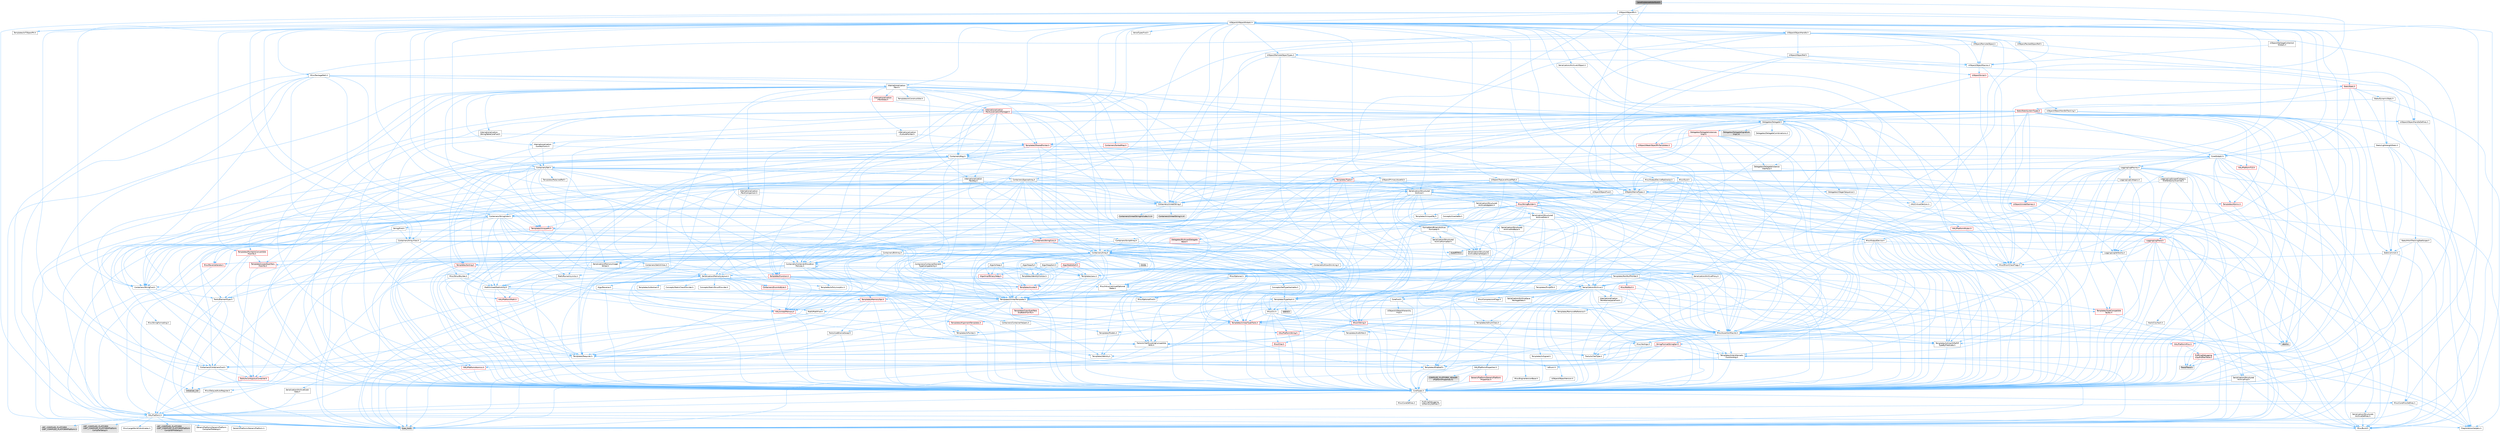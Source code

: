 digraph "LevelInstanceActorGuid.h"
{
 // INTERACTIVE_SVG=YES
 // LATEX_PDF_SIZE
  bgcolor="transparent";
  edge [fontname=Helvetica,fontsize=10,labelfontname=Helvetica,labelfontsize=10];
  node [fontname=Helvetica,fontsize=10,shape=box,height=0.2,width=0.4];
  Node1 [id="Node000001",label="LevelInstanceActorGuid.h",height=0.2,width=0.4,color="gray40", fillcolor="grey60", style="filled", fontcolor="black",tooltip=" "];
  Node1 -> Node2 [id="edge1_Node000001_Node000002",color="steelblue1",style="solid",tooltip=" "];
  Node2 [id="Node000002",label="UObject/ObjectPtr.h",height=0.2,width=0.4,color="grey40", fillcolor="white", style="filled",URL="$d6/d75/ObjectPtr_8h.html",tooltip=" "];
  Node2 -> Node3 [id="edge2_Node000002_Node000003",color="steelblue1",style="solid",tooltip=" "];
  Node3 [id="Node000003",label="HAL/Platform.h",height=0.2,width=0.4,color="grey40", fillcolor="white", style="filled",URL="$d9/dd0/Platform_8h.html",tooltip=" "];
  Node3 -> Node4 [id="edge3_Node000003_Node000004",color="steelblue1",style="solid",tooltip=" "];
  Node4 [id="Node000004",label="Misc/Build.h",height=0.2,width=0.4,color="grey40", fillcolor="white", style="filled",URL="$d3/dbb/Build_8h.html",tooltip=" "];
  Node3 -> Node5 [id="edge4_Node000003_Node000005",color="steelblue1",style="solid",tooltip=" "];
  Node5 [id="Node000005",label="Misc/LargeWorldCoordinates.h",height=0.2,width=0.4,color="grey40", fillcolor="white", style="filled",URL="$d2/dcb/LargeWorldCoordinates_8h.html",tooltip=" "];
  Node3 -> Node6 [id="edge5_Node000003_Node000006",color="steelblue1",style="solid",tooltip=" "];
  Node6 [id="Node000006",label="type_traits",height=0.2,width=0.4,color="grey60", fillcolor="#E0E0E0", style="filled",tooltip=" "];
  Node3 -> Node7 [id="edge6_Node000003_Node000007",color="steelblue1",style="solid",tooltip=" "];
  Node7 [id="Node000007",label="PreprocessorHelpers.h",height=0.2,width=0.4,color="grey40", fillcolor="white", style="filled",URL="$db/ddb/PreprocessorHelpers_8h.html",tooltip=" "];
  Node3 -> Node8 [id="edge7_Node000003_Node000008",color="steelblue1",style="solid",tooltip=" "];
  Node8 [id="Node000008",label="UBT_COMPILED_PLATFORM\l/UBT_COMPILED_PLATFORMPlatform\lCompilerPreSetup.h",height=0.2,width=0.4,color="grey60", fillcolor="#E0E0E0", style="filled",tooltip=" "];
  Node3 -> Node9 [id="edge8_Node000003_Node000009",color="steelblue1",style="solid",tooltip=" "];
  Node9 [id="Node000009",label="GenericPlatform/GenericPlatform\lCompilerPreSetup.h",height=0.2,width=0.4,color="grey40", fillcolor="white", style="filled",URL="$d9/dc8/GenericPlatformCompilerPreSetup_8h.html",tooltip=" "];
  Node3 -> Node10 [id="edge9_Node000003_Node000010",color="steelblue1",style="solid",tooltip=" "];
  Node10 [id="Node000010",label="GenericPlatform/GenericPlatform.h",height=0.2,width=0.4,color="grey40", fillcolor="white", style="filled",URL="$d6/d84/GenericPlatform_8h.html",tooltip=" "];
  Node3 -> Node11 [id="edge10_Node000003_Node000011",color="steelblue1",style="solid",tooltip=" "];
  Node11 [id="Node000011",label="UBT_COMPILED_PLATFORM\l/UBT_COMPILED_PLATFORMPlatform.h",height=0.2,width=0.4,color="grey60", fillcolor="#E0E0E0", style="filled",tooltip=" "];
  Node3 -> Node12 [id="edge11_Node000003_Node000012",color="steelblue1",style="solid",tooltip=" "];
  Node12 [id="Node000012",label="UBT_COMPILED_PLATFORM\l/UBT_COMPILED_PLATFORMPlatform\lCompilerSetup.h",height=0.2,width=0.4,color="grey60", fillcolor="#E0E0E0", style="filled",tooltip=" "];
  Node2 -> Node13 [id="edge12_Node000002_Node000013",color="steelblue1",style="solid",tooltip=" "];
  Node13 [id="Node000013",label="Serialization/Structured\lArchive.h",height=0.2,width=0.4,color="grey40", fillcolor="white", style="filled",URL="$d9/d1e/StructuredArchive_8h.html",tooltip=" "];
  Node13 -> Node14 [id="edge13_Node000013_Node000014",color="steelblue1",style="solid",tooltip=" "];
  Node14 [id="Node000014",label="Containers/Array.h",height=0.2,width=0.4,color="grey40", fillcolor="white", style="filled",URL="$df/dd0/Array_8h.html",tooltip=" "];
  Node14 -> Node15 [id="edge14_Node000014_Node000015",color="steelblue1",style="solid",tooltip=" "];
  Node15 [id="Node000015",label="CoreTypes.h",height=0.2,width=0.4,color="grey40", fillcolor="white", style="filled",URL="$dc/dec/CoreTypes_8h.html",tooltip=" "];
  Node15 -> Node3 [id="edge15_Node000015_Node000003",color="steelblue1",style="solid",tooltip=" "];
  Node15 -> Node16 [id="edge16_Node000015_Node000016",color="steelblue1",style="solid",tooltip=" "];
  Node16 [id="Node000016",label="ProfilingDebugging\l/UMemoryDefines.h",height=0.2,width=0.4,color="grey40", fillcolor="white", style="filled",URL="$d2/da2/UMemoryDefines_8h.html",tooltip=" "];
  Node15 -> Node17 [id="edge17_Node000015_Node000017",color="steelblue1",style="solid",tooltip=" "];
  Node17 [id="Node000017",label="Misc/CoreMiscDefines.h",height=0.2,width=0.4,color="grey40", fillcolor="white", style="filled",URL="$da/d38/CoreMiscDefines_8h.html",tooltip=" "];
  Node17 -> Node3 [id="edge18_Node000017_Node000003",color="steelblue1",style="solid",tooltip=" "];
  Node17 -> Node7 [id="edge19_Node000017_Node000007",color="steelblue1",style="solid",tooltip=" "];
  Node15 -> Node18 [id="edge20_Node000015_Node000018",color="steelblue1",style="solid",tooltip=" "];
  Node18 [id="Node000018",label="Misc/CoreDefines.h",height=0.2,width=0.4,color="grey40", fillcolor="white", style="filled",URL="$d3/dd2/CoreDefines_8h.html",tooltip=" "];
  Node14 -> Node19 [id="edge21_Node000014_Node000019",color="steelblue1",style="solid",tooltip=" "];
  Node19 [id="Node000019",label="Misc/AssertionMacros.h",height=0.2,width=0.4,color="grey40", fillcolor="white", style="filled",URL="$d0/dfa/AssertionMacros_8h.html",tooltip=" "];
  Node19 -> Node15 [id="edge22_Node000019_Node000015",color="steelblue1",style="solid",tooltip=" "];
  Node19 -> Node3 [id="edge23_Node000019_Node000003",color="steelblue1",style="solid",tooltip=" "];
  Node19 -> Node20 [id="edge24_Node000019_Node000020",color="steelblue1",style="solid",tooltip=" "];
  Node20 [id="Node000020",label="HAL/PlatformMisc.h",height=0.2,width=0.4,color="red", fillcolor="#FFF0F0", style="filled",URL="$d0/df5/PlatformMisc_8h.html",tooltip=" "];
  Node20 -> Node15 [id="edge25_Node000020_Node000015",color="steelblue1",style="solid",tooltip=" "];
  Node20 -> Node48 [id="edge26_Node000020_Node000048",color="steelblue1",style="solid",tooltip=" "];
  Node48 [id="Node000048",label="ProfilingDebugging\l/CpuProfilerTrace.h",height=0.2,width=0.4,color="red", fillcolor="#FFF0F0", style="filled",URL="$da/dcb/CpuProfilerTrace_8h.html",tooltip=" "];
  Node48 -> Node15 [id="edge27_Node000048_Node000015",color="steelblue1",style="solid",tooltip=" "];
  Node48 -> Node28 [id="edge28_Node000048_Node000028",color="steelblue1",style="solid",tooltip=" "];
  Node28 [id="Node000028",label="Containers/ContainersFwd.h",height=0.2,width=0.4,color="grey40", fillcolor="white", style="filled",URL="$d4/d0a/ContainersFwd_8h.html",tooltip=" "];
  Node28 -> Node3 [id="edge29_Node000028_Node000003",color="steelblue1",style="solid",tooltip=" "];
  Node28 -> Node15 [id="edge30_Node000028_Node000015",color="steelblue1",style="solid",tooltip=" "];
  Node28 -> Node25 [id="edge31_Node000028_Node000025",color="steelblue1",style="solid",tooltip=" "];
  Node25 [id="Node000025",label="Traits/IsContiguousContainer.h",height=0.2,width=0.4,color="red", fillcolor="#FFF0F0", style="filled",URL="$d5/d3c/IsContiguousContainer_8h.html",tooltip=" "];
  Node25 -> Node15 [id="edge32_Node000025_Node000015",color="steelblue1",style="solid",tooltip=" "];
  Node25 -> Node24 [id="edge33_Node000025_Node000024",color="steelblue1",style="solid",tooltip=" "];
  Node24 [id="Node000024",label="initializer_list",height=0.2,width=0.4,color="grey60", fillcolor="#E0E0E0", style="filled",tooltip=" "];
  Node48 -> Node49 [id="edge34_Node000048_Node000049",color="steelblue1",style="solid",tooltip=" "];
  Node49 [id="Node000049",label="HAL/PlatformAtomics.h",height=0.2,width=0.4,color="red", fillcolor="#FFF0F0", style="filled",URL="$d3/d36/PlatformAtomics_8h.html",tooltip=" "];
  Node49 -> Node15 [id="edge35_Node000049_Node000015",color="steelblue1",style="solid",tooltip=" "];
  Node48 -> Node7 [id="edge36_Node000048_Node000007",color="steelblue1",style="solid",tooltip=" "];
  Node48 -> Node4 [id="edge37_Node000048_Node000004",color="steelblue1",style="solid",tooltip=" "];
  Node48 -> Node55 [id="edge38_Node000048_Node000055",color="steelblue1",style="solid",tooltip=" "];
  Node55 [id="Node000055",label="Trace/Trace.h",height=0.2,width=0.4,color="grey60", fillcolor="#E0E0E0", style="filled",tooltip=" "];
  Node19 -> Node7 [id="edge39_Node000019_Node000007",color="steelblue1",style="solid",tooltip=" "];
  Node19 -> Node56 [id="edge40_Node000019_Node000056",color="steelblue1",style="solid",tooltip=" "];
  Node56 [id="Node000056",label="Templates/EnableIf.h",height=0.2,width=0.4,color="grey40", fillcolor="white", style="filled",URL="$d7/d60/EnableIf_8h.html",tooltip=" "];
  Node56 -> Node15 [id="edge41_Node000056_Node000015",color="steelblue1",style="solid",tooltip=" "];
  Node19 -> Node57 [id="edge42_Node000019_Node000057",color="steelblue1",style="solid",tooltip=" "];
  Node57 [id="Node000057",label="Templates/IsArrayOrRefOf\lTypeByPredicate.h",height=0.2,width=0.4,color="grey40", fillcolor="white", style="filled",URL="$d6/da1/IsArrayOrRefOfTypeByPredicate_8h.html",tooltip=" "];
  Node57 -> Node15 [id="edge43_Node000057_Node000015",color="steelblue1",style="solid",tooltip=" "];
  Node19 -> Node58 [id="edge44_Node000019_Node000058",color="steelblue1",style="solid",tooltip=" "];
  Node58 [id="Node000058",label="Templates/IsValidVariadic\lFunctionArg.h",height=0.2,width=0.4,color="grey40", fillcolor="white", style="filled",URL="$d0/dc8/IsValidVariadicFunctionArg_8h.html",tooltip=" "];
  Node58 -> Node15 [id="edge45_Node000058_Node000015",color="steelblue1",style="solid",tooltip=" "];
  Node58 -> Node59 [id="edge46_Node000058_Node000059",color="steelblue1",style="solid",tooltip=" "];
  Node59 [id="Node000059",label="IsEnum.h",height=0.2,width=0.4,color="grey40", fillcolor="white", style="filled",URL="$d4/de5/IsEnum_8h.html",tooltip=" "];
  Node58 -> Node6 [id="edge47_Node000058_Node000006",color="steelblue1",style="solid",tooltip=" "];
  Node19 -> Node60 [id="edge48_Node000019_Node000060",color="steelblue1",style="solid",tooltip=" "];
  Node60 [id="Node000060",label="Traits/IsCharEncodingCompatible\lWith.h",height=0.2,width=0.4,color="grey40", fillcolor="white", style="filled",URL="$df/dd1/IsCharEncodingCompatibleWith_8h.html",tooltip=" "];
  Node60 -> Node6 [id="edge49_Node000060_Node000006",color="steelblue1",style="solid",tooltip=" "];
  Node60 -> Node61 [id="edge50_Node000060_Node000061",color="steelblue1",style="solid",tooltip=" "];
  Node61 [id="Node000061",label="Traits/IsCharType.h",height=0.2,width=0.4,color="grey40", fillcolor="white", style="filled",URL="$db/d51/IsCharType_8h.html",tooltip=" "];
  Node61 -> Node15 [id="edge51_Node000061_Node000015",color="steelblue1",style="solid",tooltip=" "];
  Node19 -> Node62 [id="edge52_Node000019_Node000062",color="steelblue1",style="solid",tooltip=" "];
  Node62 [id="Node000062",label="Misc/VarArgs.h",height=0.2,width=0.4,color="grey40", fillcolor="white", style="filled",URL="$d5/d6f/VarArgs_8h.html",tooltip=" "];
  Node62 -> Node15 [id="edge53_Node000062_Node000015",color="steelblue1",style="solid",tooltip=" "];
  Node19 -> Node63 [id="edge54_Node000019_Node000063",color="steelblue1",style="solid",tooltip=" "];
  Node63 [id="Node000063",label="String/FormatStringSan.h",height=0.2,width=0.4,color="red", fillcolor="#FFF0F0", style="filled",URL="$d3/d8b/FormatStringSan_8h.html",tooltip=" "];
  Node63 -> Node6 [id="edge55_Node000063_Node000006",color="steelblue1",style="solid",tooltip=" "];
  Node63 -> Node15 [id="edge56_Node000063_Node000015",color="steelblue1",style="solid",tooltip=" "];
  Node63 -> Node64 [id="edge57_Node000063_Node000064",color="steelblue1",style="solid",tooltip=" "];
  Node64 [id="Node000064",label="Templates/Requires.h",height=0.2,width=0.4,color="grey40", fillcolor="white", style="filled",URL="$dc/d96/Requires_8h.html",tooltip=" "];
  Node64 -> Node56 [id="edge58_Node000064_Node000056",color="steelblue1",style="solid",tooltip=" "];
  Node64 -> Node6 [id="edge59_Node000064_Node000006",color="steelblue1",style="solid",tooltip=" "];
  Node63 -> Node65 [id="edge60_Node000063_Node000065",color="steelblue1",style="solid",tooltip=" "];
  Node65 [id="Node000065",label="Templates/Identity.h",height=0.2,width=0.4,color="grey40", fillcolor="white", style="filled",URL="$d0/dd5/Identity_8h.html",tooltip=" "];
  Node63 -> Node58 [id="edge61_Node000063_Node000058",color="steelblue1",style="solid",tooltip=" "];
  Node63 -> Node61 [id="edge62_Node000063_Node000061",color="steelblue1",style="solid",tooltip=" "];
  Node63 -> Node28 [id="edge63_Node000063_Node000028",color="steelblue1",style="solid",tooltip=" "];
  Node19 -> Node69 [id="edge64_Node000019_Node000069",color="steelblue1",style="solid",tooltip=" "];
  Node69 [id="Node000069",label="atomic",height=0.2,width=0.4,color="grey60", fillcolor="#E0E0E0", style="filled",tooltip=" "];
  Node14 -> Node70 [id="edge65_Node000014_Node000070",color="steelblue1",style="solid",tooltip=" "];
  Node70 [id="Node000070",label="Misc/IntrusiveUnsetOptional\lState.h",height=0.2,width=0.4,color="grey40", fillcolor="white", style="filled",URL="$d2/d0a/IntrusiveUnsetOptionalState_8h.html",tooltip=" "];
  Node70 -> Node71 [id="edge66_Node000070_Node000071",color="steelblue1",style="solid",tooltip=" "];
  Node71 [id="Node000071",label="Misc/OptionalFwd.h",height=0.2,width=0.4,color="grey40", fillcolor="white", style="filled",URL="$dc/d50/OptionalFwd_8h.html",tooltip=" "];
  Node14 -> Node72 [id="edge67_Node000014_Node000072",color="steelblue1",style="solid",tooltip=" "];
  Node72 [id="Node000072",label="Misc/ReverseIterate.h",height=0.2,width=0.4,color="red", fillcolor="#FFF0F0", style="filled",URL="$db/de3/ReverseIterate_8h.html",tooltip=" "];
  Node72 -> Node3 [id="edge68_Node000072_Node000003",color="steelblue1",style="solid",tooltip=" "];
  Node14 -> Node74 [id="edge69_Node000014_Node000074",color="steelblue1",style="solid",tooltip=" "];
  Node74 [id="Node000074",label="HAL/UnrealMemory.h",height=0.2,width=0.4,color="red", fillcolor="#FFF0F0", style="filled",URL="$d9/d96/UnrealMemory_8h.html",tooltip=" "];
  Node74 -> Node15 [id="edge70_Node000074_Node000015",color="steelblue1",style="solid",tooltip=" "];
  Node74 -> Node94 [id="edge71_Node000074_Node000094",color="steelblue1",style="solid",tooltip=" "];
  Node94 [id="Node000094",label="Templates/IsPointer.h",height=0.2,width=0.4,color="grey40", fillcolor="white", style="filled",URL="$d7/d05/IsPointer_8h.html",tooltip=" "];
  Node94 -> Node15 [id="edge72_Node000094_Node000015",color="steelblue1",style="solid",tooltip=" "];
  Node14 -> Node95 [id="edge73_Node000014_Node000095",color="steelblue1",style="solid",tooltip=" "];
  Node95 [id="Node000095",label="Templates/UnrealTypeTraits.h",height=0.2,width=0.4,color="red", fillcolor="#FFF0F0", style="filled",URL="$d2/d2d/UnrealTypeTraits_8h.html",tooltip=" "];
  Node95 -> Node15 [id="edge74_Node000095_Node000015",color="steelblue1",style="solid",tooltip=" "];
  Node95 -> Node94 [id="edge75_Node000095_Node000094",color="steelblue1",style="solid",tooltip=" "];
  Node95 -> Node19 [id="edge76_Node000095_Node000019",color="steelblue1",style="solid",tooltip=" "];
  Node95 -> Node87 [id="edge77_Node000095_Node000087",color="steelblue1",style="solid",tooltip=" "];
  Node87 [id="Node000087",label="Templates/AndOrNot.h",height=0.2,width=0.4,color="grey40", fillcolor="white", style="filled",URL="$db/d0a/AndOrNot_8h.html",tooltip=" "];
  Node87 -> Node15 [id="edge78_Node000087_Node000015",color="steelblue1",style="solid",tooltip=" "];
  Node95 -> Node56 [id="edge79_Node000095_Node000056",color="steelblue1",style="solid",tooltip=" "];
  Node95 -> Node59 [id="edge80_Node000095_Node000059",color="steelblue1",style="solid",tooltip=" "];
  Node95 -> Node97 [id="edge81_Node000095_Node000097",color="steelblue1",style="solid",tooltip=" "];
  Node97 [id="Node000097",label="Templates/Models.h",height=0.2,width=0.4,color="grey40", fillcolor="white", style="filled",URL="$d3/d0c/Models_8h.html",tooltip=" "];
  Node97 -> Node65 [id="edge82_Node000097_Node000065",color="steelblue1",style="solid",tooltip=" "];
  Node14 -> Node100 [id="edge83_Node000014_Node000100",color="steelblue1",style="solid",tooltip=" "];
  Node100 [id="Node000100",label="Templates/UnrealTemplate.h",height=0.2,width=0.4,color="grey40", fillcolor="white", style="filled",URL="$d4/d24/UnrealTemplate_8h.html",tooltip=" "];
  Node100 -> Node15 [id="edge84_Node000100_Node000015",color="steelblue1",style="solid",tooltip=" "];
  Node100 -> Node94 [id="edge85_Node000100_Node000094",color="steelblue1",style="solid",tooltip=" "];
  Node100 -> Node74 [id="edge86_Node000100_Node000074",color="steelblue1",style="solid",tooltip=" "];
  Node100 -> Node101 [id="edge87_Node000100_Node000101",color="steelblue1",style="solid",tooltip=" "];
  Node101 [id="Node000101",label="Templates/CopyQualifiers\lAndRefsFromTo.h",height=0.2,width=0.4,color="red", fillcolor="#FFF0F0", style="filled",URL="$d3/db3/CopyQualifiersAndRefsFromTo_8h.html",tooltip=" "];
  Node100 -> Node95 [id="edge88_Node000100_Node000095",color="steelblue1",style="solid",tooltip=" "];
  Node100 -> Node103 [id="edge89_Node000100_Node000103",color="steelblue1",style="solid",tooltip=" "];
  Node103 [id="Node000103",label="Templates/RemoveReference.h",height=0.2,width=0.4,color="grey40", fillcolor="white", style="filled",URL="$da/dbe/RemoveReference_8h.html",tooltip=" "];
  Node103 -> Node15 [id="edge90_Node000103_Node000015",color="steelblue1",style="solid",tooltip=" "];
  Node100 -> Node64 [id="edge91_Node000100_Node000064",color="steelblue1",style="solid",tooltip=" "];
  Node100 -> Node104 [id="edge92_Node000100_Node000104",color="steelblue1",style="solid",tooltip=" "];
  Node104 [id="Node000104",label="Templates/TypeCompatible\lBytes.h",height=0.2,width=0.4,color="red", fillcolor="#FFF0F0", style="filled",URL="$df/d0a/TypeCompatibleBytes_8h.html",tooltip=" "];
  Node104 -> Node15 [id="edge93_Node000104_Node000015",color="steelblue1",style="solid",tooltip=" "];
  Node104 -> Node6 [id="edge94_Node000104_Node000006",color="steelblue1",style="solid",tooltip=" "];
  Node100 -> Node65 [id="edge95_Node000100_Node000065",color="steelblue1",style="solid",tooltip=" "];
  Node100 -> Node25 [id="edge96_Node000100_Node000025",color="steelblue1",style="solid",tooltip=" "];
  Node100 -> Node105 [id="edge97_Node000100_Node000105",color="steelblue1",style="solid",tooltip=" "];
  Node105 [id="Node000105",label="Traits/UseBitwiseSwap.h",height=0.2,width=0.4,color="grey40", fillcolor="white", style="filled",URL="$db/df3/UseBitwiseSwap_8h.html",tooltip=" "];
  Node105 -> Node15 [id="edge98_Node000105_Node000015",color="steelblue1",style="solid",tooltip=" "];
  Node105 -> Node6 [id="edge99_Node000105_Node000006",color="steelblue1",style="solid",tooltip=" "];
  Node100 -> Node6 [id="edge100_Node000100_Node000006",color="steelblue1",style="solid",tooltip=" "];
  Node14 -> Node106 [id="edge101_Node000014_Node000106",color="steelblue1",style="solid",tooltip=" "];
  Node106 [id="Node000106",label="Containers/AllowShrinking.h",height=0.2,width=0.4,color="grey40", fillcolor="white", style="filled",URL="$d7/d1a/AllowShrinking_8h.html",tooltip=" "];
  Node106 -> Node15 [id="edge102_Node000106_Node000015",color="steelblue1",style="solid",tooltip=" "];
  Node14 -> Node107 [id="edge103_Node000014_Node000107",color="steelblue1",style="solid",tooltip=" "];
  Node107 [id="Node000107",label="Containers/ContainerAllocation\lPolicies.h",height=0.2,width=0.4,color="grey40", fillcolor="white", style="filled",URL="$d7/dff/ContainerAllocationPolicies_8h.html",tooltip=" "];
  Node107 -> Node15 [id="edge104_Node000107_Node000015",color="steelblue1",style="solid",tooltip=" "];
  Node107 -> Node108 [id="edge105_Node000107_Node000108",color="steelblue1",style="solid",tooltip=" "];
  Node108 [id="Node000108",label="Containers/ContainerHelpers.h",height=0.2,width=0.4,color="grey40", fillcolor="white", style="filled",URL="$d7/d33/ContainerHelpers_8h.html",tooltip=" "];
  Node108 -> Node15 [id="edge106_Node000108_Node000015",color="steelblue1",style="solid",tooltip=" "];
  Node107 -> Node107 [id="edge107_Node000107_Node000107",color="steelblue1",style="solid",tooltip=" "];
  Node107 -> Node109 [id="edge108_Node000107_Node000109",color="steelblue1",style="solid",tooltip=" "];
  Node109 [id="Node000109",label="HAL/PlatformMath.h",height=0.2,width=0.4,color="red", fillcolor="#FFF0F0", style="filled",URL="$dc/d53/PlatformMath_8h.html",tooltip=" "];
  Node109 -> Node15 [id="edge109_Node000109_Node000015",color="steelblue1",style="solid",tooltip=" "];
  Node107 -> Node74 [id="edge110_Node000107_Node000074",color="steelblue1",style="solid",tooltip=" "];
  Node107 -> Node42 [id="edge111_Node000107_Node000042",color="steelblue1",style="solid",tooltip=" "];
  Node42 [id="Node000042",label="Math/NumericLimits.h",height=0.2,width=0.4,color="grey40", fillcolor="white", style="filled",URL="$df/d1b/NumericLimits_8h.html",tooltip=" "];
  Node42 -> Node15 [id="edge112_Node000042_Node000015",color="steelblue1",style="solid",tooltip=" "];
  Node107 -> Node19 [id="edge113_Node000107_Node000019",color="steelblue1",style="solid",tooltip=" "];
  Node107 -> Node117 [id="edge114_Node000107_Node000117",color="steelblue1",style="solid",tooltip=" "];
  Node117 [id="Node000117",label="Templates/IsPolymorphic.h",height=0.2,width=0.4,color="grey40", fillcolor="white", style="filled",URL="$dc/d20/IsPolymorphic_8h.html",tooltip=" "];
  Node107 -> Node118 [id="edge115_Node000107_Node000118",color="steelblue1",style="solid",tooltip=" "];
  Node118 [id="Node000118",label="Templates/MemoryOps.h",height=0.2,width=0.4,color="red", fillcolor="#FFF0F0", style="filled",URL="$db/dea/MemoryOps_8h.html",tooltip=" "];
  Node118 -> Node15 [id="edge116_Node000118_Node000015",color="steelblue1",style="solid",tooltip=" "];
  Node118 -> Node74 [id="edge117_Node000118_Node000074",color="steelblue1",style="solid",tooltip=" "];
  Node118 -> Node64 [id="edge118_Node000118_Node000064",color="steelblue1",style="solid",tooltip=" "];
  Node118 -> Node95 [id="edge119_Node000118_Node000095",color="steelblue1",style="solid",tooltip=" "];
  Node118 -> Node105 [id="edge120_Node000118_Node000105",color="steelblue1",style="solid",tooltip=" "];
  Node118 -> Node6 [id="edge121_Node000118_Node000006",color="steelblue1",style="solid",tooltip=" "];
  Node107 -> Node104 [id="edge122_Node000107_Node000104",color="steelblue1",style="solid",tooltip=" "];
  Node107 -> Node6 [id="edge123_Node000107_Node000006",color="steelblue1",style="solid",tooltip=" "];
  Node14 -> Node119 [id="edge124_Node000014_Node000119",color="steelblue1",style="solid",tooltip=" "];
  Node119 [id="Node000119",label="Containers/ContainerElement\lTypeCompatibility.h",height=0.2,width=0.4,color="grey40", fillcolor="white", style="filled",URL="$df/ddf/ContainerElementTypeCompatibility_8h.html",tooltip=" "];
  Node119 -> Node15 [id="edge125_Node000119_Node000015",color="steelblue1",style="solid",tooltip=" "];
  Node119 -> Node95 [id="edge126_Node000119_Node000095",color="steelblue1",style="solid",tooltip=" "];
  Node14 -> Node120 [id="edge127_Node000014_Node000120",color="steelblue1",style="solid",tooltip=" "];
  Node120 [id="Node000120",label="Serialization/Archive.h",height=0.2,width=0.4,color="grey40", fillcolor="white", style="filled",URL="$d7/d3b/Archive_8h.html",tooltip=" "];
  Node120 -> Node27 [id="edge128_Node000120_Node000027",color="steelblue1",style="solid",tooltip=" "];
  Node27 [id="Node000027",label="CoreFwd.h",height=0.2,width=0.4,color="grey40", fillcolor="white", style="filled",URL="$d1/d1e/CoreFwd_8h.html",tooltip=" "];
  Node27 -> Node15 [id="edge129_Node000027_Node000015",color="steelblue1",style="solid",tooltip=" "];
  Node27 -> Node28 [id="edge130_Node000027_Node000028",color="steelblue1",style="solid",tooltip=" "];
  Node27 -> Node29 [id="edge131_Node000027_Node000029",color="steelblue1",style="solid",tooltip=" "];
  Node29 [id="Node000029",label="Math/MathFwd.h",height=0.2,width=0.4,color="grey40", fillcolor="white", style="filled",URL="$d2/d10/MathFwd_8h.html",tooltip=" "];
  Node29 -> Node3 [id="edge132_Node000029_Node000003",color="steelblue1",style="solid",tooltip=" "];
  Node27 -> Node30 [id="edge133_Node000027_Node000030",color="steelblue1",style="solid",tooltip=" "];
  Node30 [id="Node000030",label="UObject/UObjectHierarchy\lFwd.h",height=0.2,width=0.4,color="grey40", fillcolor="white", style="filled",URL="$d3/d13/UObjectHierarchyFwd_8h.html",tooltip=" "];
  Node120 -> Node15 [id="edge134_Node000120_Node000015",color="steelblue1",style="solid",tooltip=" "];
  Node120 -> Node121 [id="edge135_Node000120_Node000121",color="steelblue1",style="solid",tooltip=" "];
  Node121 [id="Node000121",label="HAL/PlatformProperties.h",height=0.2,width=0.4,color="grey40", fillcolor="white", style="filled",URL="$d9/db0/PlatformProperties_8h.html",tooltip=" "];
  Node121 -> Node15 [id="edge136_Node000121_Node000015",color="steelblue1",style="solid",tooltip=" "];
  Node121 -> Node122 [id="edge137_Node000121_Node000122",color="steelblue1",style="solid",tooltip=" "];
  Node122 [id="Node000122",label="GenericPlatform/GenericPlatform\lProperties.h",height=0.2,width=0.4,color="red", fillcolor="#FFF0F0", style="filled",URL="$d2/dcd/GenericPlatformProperties_8h.html",tooltip=" "];
  Node122 -> Node15 [id="edge138_Node000122_Node000015",color="steelblue1",style="solid",tooltip=" "];
  Node121 -> Node123 [id="edge139_Node000121_Node000123",color="steelblue1",style="solid",tooltip=" "];
  Node123 [id="Node000123",label="COMPILED_PLATFORM_HEADER\l(PlatformProperties.h)",height=0.2,width=0.4,color="grey60", fillcolor="#E0E0E0", style="filled",tooltip=" "];
  Node120 -> Node124 [id="edge140_Node000120_Node000124",color="steelblue1",style="solid",tooltip=" "];
  Node124 [id="Node000124",label="Internationalization\l/TextNamespaceFwd.h",height=0.2,width=0.4,color="grey40", fillcolor="white", style="filled",URL="$d8/d97/TextNamespaceFwd_8h.html",tooltip=" "];
  Node124 -> Node15 [id="edge141_Node000124_Node000015",color="steelblue1",style="solid",tooltip=" "];
  Node120 -> Node29 [id="edge142_Node000120_Node000029",color="steelblue1",style="solid",tooltip=" "];
  Node120 -> Node19 [id="edge143_Node000120_Node000019",color="steelblue1",style="solid",tooltip=" "];
  Node120 -> Node4 [id="edge144_Node000120_Node000004",color="steelblue1",style="solid",tooltip=" "];
  Node120 -> Node43 [id="edge145_Node000120_Node000043",color="steelblue1",style="solid",tooltip=" "];
  Node43 [id="Node000043",label="Misc/CompressionFlags.h",height=0.2,width=0.4,color="grey40", fillcolor="white", style="filled",URL="$d9/d76/CompressionFlags_8h.html",tooltip=" "];
  Node120 -> Node125 [id="edge146_Node000120_Node000125",color="steelblue1",style="solid",tooltip=" "];
  Node125 [id="Node000125",label="Misc/EngineVersionBase.h",height=0.2,width=0.4,color="grey40", fillcolor="white", style="filled",URL="$d5/d2b/EngineVersionBase_8h.html",tooltip=" "];
  Node125 -> Node15 [id="edge147_Node000125_Node000015",color="steelblue1",style="solid",tooltip=" "];
  Node120 -> Node62 [id="edge148_Node000120_Node000062",color="steelblue1",style="solid",tooltip=" "];
  Node120 -> Node126 [id="edge149_Node000120_Node000126",color="steelblue1",style="solid",tooltip=" "];
  Node126 [id="Node000126",label="Serialization/ArchiveCook\lData.h",height=0.2,width=0.4,color="grey40", fillcolor="white", style="filled",URL="$dc/db6/ArchiveCookData_8h.html",tooltip=" "];
  Node126 -> Node3 [id="edge150_Node000126_Node000003",color="steelblue1",style="solid",tooltip=" "];
  Node120 -> Node127 [id="edge151_Node000120_Node000127",color="steelblue1",style="solid",tooltip=" "];
  Node127 [id="Node000127",label="Serialization/ArchiveSave\lPackageData.h",height=0.2,width=0.4,color="grey40", fillcolor="white", style="filled",URL="$d1/d37/ArchiveSavePackageData_8h.html",tooltip=" "];
  Node120 -> Node56 [id="edge152_Node000120_Node000056",color="steelblue1",style="solid",tooltip=" "];
  Node120 -> Node57 [id="edge153_Node000120_Node000057",color="steelblue1",style="solid",tooltip=" "];
  Node120 -> Node128 [id="edge154_Node000120_Node000128",color="steelblue1",style="solid",tooltip=" "];
  Node128 [id="Node000128",label="Templates/IsEnumClass.h",height=0.2,width=0.4,color="grey40", fillcolor="white", style="filled",URL="$d7/d15/IsEnumClass_8h.html",tooltip=" "];
  Node128 -> Node15 [id="edge155_Node000128_Node000015",color="steelblue1",style="solid",tooltip=" "];
  Node128 -> Node87 [id="edge156_Node000128_Node000087",color="steelblue1",style="solid",tooltip=" "];
  Node120 -> Node114 [id="edge157_Node000120_Node000114",color="steelblue1",style="solid",tooltip=" "];
  Node114 [id="Node000114",label="Templates/IsSigned.h",height=0.2,width=0.4,color="grey40", fillcolor="white", style="filled",URL="$d8/dd8/IsSigned_8h.html",tooltip=" "];
  Node114 -> Node15 [id="edge158_Node000114_Node000015",color="steelblue1",style="solid",tooltip=" "];
  Node120 -> Node58 [id="edge159_Node000120_Node000058",color="steelblue1",style="solid",tooltip=" "];
  Node120 -> Node100 [id="edge160_Node000120_Node000100",color="steelblue1",style="solid",tooltip=" "];
  Node120 -> Node60 [id="edge161_Node000120_Node000060",color="steelblue1",style="solid",tooltip=" "];
  Node120 -> Node129 [id="edge162_Node000120_Node000129",color="steelblue1",style="solid",tooltip=" "];
  Node129 [id="Node000129",label="UObject/ObjectVersion.h",height=0.2,width=0.4,color="grey40", fillcolor="white", style="filled",URL="$da/d63/ObjectVersion_8h.html",tooltip=" "];
  Node129 -> Node15 [id="edge163_Node000129_Node000015",color="steelblue1",style="solid",tooltip=" "];
  Node14 -> Node130 [id="edge164_Node000014_Node000130",color="steelblue1",style="solid",tooltip=" "];
  Node130 [id="Node000130",label="Serialization/MemoryImage\lWriter.h",height=0.2,width=0.4,color="grey40", fillcolor="white", style="filled",URL="$d0/d08/MemoryImageWriter_8h.html",tooltip=" "];
  Node130 -> Node15 [id="edge165_Node000130_Node000015",color="steelblue1",style="solid",tooltip=" "];
  Node130 -> Node131 [id="edge166_Node000130_Node000131",color="steelblue1",style="solid",tooltip=" "];
  Node131 [id="Node000131",label="Serialization/MemoryLayout.h",height=0.2,width=0.4,color="grey40", fillcolor="white", style="filled",URL="$d7/d66/MemoryLayout_8h.html",tooltip=" "];
  Node131 -> Node132 [id="edge167_Node000131_Node000132",color="steelblue1",style="solid",tooltip=" "];
  Node132 [id="Node000132",label="Concepts/StaticClassProvider.h",height=0.2,width=0.4,color="grey40", fillcolor="white", style="filled",URL="$dd/d83/StaticClassProvider_8h.html",tooltip=" "];
  Node131 -> Node133 [id="edge168_Node000131_Node000133",color="steelblue1",style="solid",tooltip=" "];
  Node133 [id="Node000133",label="Concepts/StaticStructProvider.h",height=0.2,width=0.4,color="grey40", fillcolor="white", style="filled",URL="$d5/d77/StaticStructProvider_8h.html",tooltip=" "];
  Node131 -> Node134 [id="edge169_Node000131_Node000134",color="steelblue1",style="solid",tooltip=" "];
  Node134 [id="Node000134",label="Containers/EnumAsByte.h",height=0.2,width=0.4,color="red", fillcolor="#FFF0F0", style="filled",URL="$d6/d9a/EnumAsByte_8h.html",tooltip=" "];
  Node134 -> Node15 [id="edge170_Node000134_Node000015",color="steelblue1",style="solid",tooltip=" "];
  Node134 -> Node135 [id="edge171_Node000134_Node000135",color="steelblue1",style="solid",tooltip=" "];
  Node135 [id="Node000135",label="Templates/TypeHash.h",height=0.2,width=0.4,color="grey40", fillcolor="white", style="filled",URL="$d1/d62/TypeHash_8h.html",tooltip=" "];
  Node135 -> Node15 [id="edge172_Node000135_Node000015",color="steelblue1",style="solid",tooltip=" "];
  Node135 -> Node64 [id="edge173_Node000135_Node000064",color="steelblue1",style="solid",tooltip=" "];
  Node135 -> Node136 [id="edge174_Node000135_Node000136",color="steelblue1",style="solid",tooltip=" "];
  Node136 [id="Node000136",label="Misc/Crc.h",height=0.2,width=0.4,color="grey40", fillcolor="white", style="filled",URL="$d4/dd2/Crc_8h.html",tooltip=" "];
  Node136 -> Node15 [id="edge175_Node000136_Node000015",color="steelblue1",style="solid",tooltip=" "];
  Node136 -> Node76 [id="edge176_Node000136_Node000076",color="steelblue1",style="solid",tooltip=" "];
  Node76 [id="Node000076",label="HAL/PlatformString.h",height=0.2,width=0.4,color="red", fillcolor="#FFF0F0", style="filled",URL="$db/db5/PlatformString_8h.html",tooltip=" "];
  Node76 -> Node15 [id="edge177_Node000076_Node000015",color="steelblue1",style="solid",tooltip=" "];
  Node136 -> Node19 [id="edge178_Node000136_Node000019",color="steelblue1",style="solid",tooltip=" "];
  Node136 -> Node137 [id="edge179_Node000136_Node000137",color="steelblue1",style="solid",tooltip=" "];
  Node137 [id="Node000137",label="Misc/CString.h",height=0.2,width=0.4,color="red", fillcolor="#FFF0F0", style="filled",URL="$d2/d49/CString_8h.html",tooltip=" "];
  Node137 -> Node15 [id="edge180_Node000137_Node000015",color="steelblue1",style="solid",tooltip=" "];
  Node137 -> Node76 [id="edge181_Node000137_Node000076",color="steelblue1",style="solid",tooltip=" "];
  Node137 -> Node19 [id="edge182_Node000137_Node000019",color="steelblue1",style="solid",tooltip=" "];
  Node137 -> Node138 [id="edge183_Node000137_Node000138",color="steelblue1",style="solid",tooltip=" "];
  Node138 [id="Node000138",label="Misc/Char.h",height=0.2,width=0.4,color="red", fillcolor="#FFF0F0", style="filled",URL="$d0/d58/Char_8h.html",tooltip=" "];
  Node138 -> Node15 [id="edge184_Node000138_Node000015",color="steelblue1",style="solid",tooltip=" "];
  Node138 -> Node6 [id="edge185_Node000138_Node000006",color="steelblue1",style="solid",tooltip=" "];
  Node137 -> Node62 [id="edge186_Node000137_Node000062",color="steelblue1",style="solid",tooltip=" "];
  Node137 -> Node57 [id="edge187_Node000137_Node000057",color="steelblue1",style="solid",tooltip=" "];
  Node137 -> Node58 [id="edge188_Node000137_Node000058",color="steelblue1",style="solid",tooltip=" "];
  Node137 -> Node60 [id="edge189_Node000137_Node000060",color="steelblue1",style="solid",tooltip=" "];
  Node136 -> Node138 [id="edge190_Node000136_Node000138",color="steelblue1",style="solid",tooltip=" "];
  Node136 -> Node95 [id="edge191_Node000136_Node000095",color="steelblue1",style="solid",tooltip=" "];
  Node136 -> Node61 [id="edge192_Node000136_Node000061",color="steelblue1",style="solid",tooltip=" "];
  Node135 -> Node141 [id="edge193_Node000135_Node000141",color="steelblue1",style="solid",tooltip=" "];
  Node141 [id="Node000141",label="stdint.h",height=0.2,width=0.4,color="grey60", fillcolor="#E0E0E0", style="filled",tooltip=" "];
  Node135 -> Node6 [id="edge194_Node000135_Node000006",color="steelblue1",style="solid",tooltip=" "];
  Node131 -> Node22 [id="edge195_Node000131_Node000022",color="steelblue1",style="solid",tooltip=" "];
  Node22 [id="Node000022",label="Containers/StringFwd.h",height=0.2,width=0.4,color="grey40", fillcolor="white", style="filled",URL="$df/d37/StringFwd_8h.html",tooltip=" "];
  Node22 -> Node15 [id="edge196_Node000022_Node000015",color="steelblue1",style="solid",tooltip=" "];
  Node22 -> Node23 [id="edge197_Node000022_Node000023",color="steelblue1",style="solid",tooltip=" "];
  Node23 [id="Node000023",label="Traits/ElementType.h",height=0.2,width=0.4,color="grey40", fillcolor="white", style="filled",URL="$d5/d4f/ElementType_8h.html",tooltip=" "];
  Node23 -> Node3 [id="edge198_Node000023_Node000003",color="steelblue1",style="solid",tooltip=" "];
  Node23 -> Node24 [id="edge199_Node000023_Node000024",color="steelblue1",style="solid",tooltip=" "];
  Node23 -> Node6 [id="edge200_Node000023_Node000006",color="steelblue1",style="solid",tooltip=" "];
  Node22 -> Node25 [id="edge201_Node000022_Node000025",color="steelblue1",style="solid",tooltip=" "];
  Node131 -> Node74 [id="edge202_Node000131_Node000074",color="steelblue1",style="solid",tooltip=" "];
  Node131 -> Node142 [id="edge203_Node000131_Node000142",color="steelblue1",style="solid",tooltip=" "];
  Node142 [id="Node000142",label="Misc/DelayedAutoRegister.h",height=0.2,width=0.4,color="grey40", fillcolor="white", style="filled",URL="$d1/dda/DelayedAutoRegister_8h.html",tooltip=" "];
  Node142 -> Node3 [id="edge204_Node000142_Node000003",color="steelblue1",style="solid",tooltip=" "];
  Node131 -> Node56 [id="edge205_Node000131_Node000056",color="steelblue1",style="solid",tooltip=" "];
  Node131 -> Node143 [id="edge206_Node000131_Node000143",color="steelblue1",style="solid",tooltip=" "];
  Node143 [id="Node000143",label="Templates/IsAbstract.h",height=0.2,width=0.4,color="grey40", fillcolor="white", style="filled",URL="$d8/db7/IsAbstract_8h.html",tooltip=" "];
  Node131 -> Node117 [id="edge207_Node000131_Node000117",color="steelblue1",style="solid",tooltip=" "];
  Node131 -> Node97 [id="edge208_Node000131_Node000097",color="steelblue1",style="solid",tooltip=" "];
  Node131 -> Node100 [id="edge209_Node000131_Node000100",color="steelblue1",style="solid",tooltip=" "];
  Node14 -> Node144 [id="edge210_Node000014_Node000144",color="steelblue1",style="solid",tooltip=" "];
  Node144 [id="Node000144",label="Algo/Heapify.h",height=0.2,width=0.4,color="grey40", fillcolor="white", style="filled",URL="$d0/d2a/Heapify_8h.html",tooltip=" "];
  Node144 -> Node145 [id="edge211_Node000144_Node000145",color="steelblue1",style="solid",tooltip=" "];
  Node145 [id="Node000145",label="Algo/Impl/BinaryHeap.h",height=0.2,width=0.4,color="red", fillcolor="#FFF0F0", style="filled",URL="$d7/da3/Algo_2Impl_2BinaryHeap_8h.html",tooltip=" "];
  Node145 -> Node146 [id="edge212_Node000145_Node000146",color="steelblue1",style="solid",tooltip=" "];
  Node146 [id="Node000146",label="Templates/Invoke.h",height=0.2,width=0.4,color="red", fillcolor="#FFF0F0", style="filled",URL="$d7/deb/Invoke_8h.html",tooltip=" "];
  Node146 -> Node15 [id="edge213_Node000146_Node000015",color="steelblue1",style="solid",tooltip=" "];
  Node146 -> Node100 [id="edge214_Node000146_Node000100",color="steelblue1",style="solid",tooltip=" "];
  Node146 -> Node6 [id="edge215_Node000146_Node000006",color="steelblue1",style="solid",tooltip=" "];
  Node145 -> Node6 [id="edge216_Node000145_Node000006",color="steelblue1",style="solid",tooltip=" "];
  Node144 -> Node150 [id="edge217_Node000144_Node000150",color="steelblue1",style="solid",tooltip=" "];
  Node150 [id="Node000150",label="Templates/IdentityFunctor.h",height=0.2,width=0.4,color="grey40", fillcolor="white", style="filled",URL="$d7/d2e/IdentityFunctor_8h.html",tooltip=" "];
  Node150 -> Node3 [id="edge218_Node000150_Node000003",color="steelblue1",style="solid",tooltip=" "];
  Node144 -> Node146 [id="edge219_Node000144_Node000146",color="steelblue1",style="solid",tooltip=" "];
  Node144 -> Node151 [id="edge220_Node000144_Node000151",color="steelblue1",style="solid",tooltip=" "];
  Node151 [id="Node000151",label="Templates/Less.h",height=0.2,width=0.4,color="grey40", fillcolor="white", style="filled",URL="$de/dc8/Less_8h.html",tooltip=" "];
  Node151 -> Node15 [id="edge221_Node000151_Node000015",color="steelblue1",style="solid",tooltip=" "];
  Node151 -> Node100 [id="edge222_Node000151_Node000100",color="steelblue1",style="solid",tooltip=" "];
  Node144 -> Node100 [id="edge223_Node000144_Node000100",color="steelblue1",style="solid",tooltip=" "];
  Node14 -> Node152 [id="edge224_Node000014_Node000152",color="steelblue1",style="solid",tooltip=" "];
  Node152 [id="Node000152",label="Algo/HeapSort.h",height=0.2,width=0.4,color="grey40", fillcolor="white", style="filled",URL="$d3/d92/HeapSort_8h.html",tooltip=" "];
  Node152 -> Node145 [id="edge225_Node000152_Node000145",color="steelblue1",style="solid",tooltip=" "];
  Node152 -> Node150 [id="edge226_Node000152_Node000150",color="steelblue1",style="solid",tooltip=" "];
  Node152 -> Node151 [id="edge227_Node000152_Node000151",color="steelblue1",style="solid",tooltip=" "];
  Node152 -> Node100 [id="edge228_Node000152_Node000100",color="steelblue1",style="solid",tooltip=" "];
  Node14 -> Node153 [id="edge229_Node000014_Node000153",color="steelblue1",style="solid",tooltip=" "];
  Node153 [id="Node000153",label="Algo/IsHeap.h",height=0.2,width=0.4,color="grey40", fillcolor="white", style="filled",URL="$de/d32/IsHeap_8h.html",tooltip=" "];
  Node153 -> Node145 [id="edge230_Node000153_Node000145",color="steelblue1",style="solid",tooltip=" "];
  Node153 -> Node150 [id="edge231_Node000153_Node000150",color="steelblue1",style="solid",tooltip=" "];
  Node153 -> Node146 [id="edge232_Node000153_Node000146",color="steelblue1",style="solid",tooltip=" "];
  Node153 -> Node151 [id="edge233_Node000153_Node000151",color="steelblue1",style="solid",tooltip=" "];
  Node153 -> Node100 [id="edge234_Node000153_Node000100",color="steelblue1",style="solid",tooltip=" "];
  Node14 -> Node145 [id="edge235_Node000014_Node000145",color="steelblue1",style="solid",tooltip=" "];
  Node14 -> Node154 [id="edge236_Node000014_Node000154",color="steelblue1",style="solid",tooltip=" "];
  Node154 [id="Node000154",label="Algo/StableSort.h",height=0.2,width=0.4,color="red", fillcolor="#FFF0F0", style="filled",URL="$d7/d3c/StableSort_8h.html",tooltip=" "];
  Node154 -> Node150 [id="edge237_Node000154_Node000150",color="steelblue1",style="solid",tooltip=" "];
  Node154 -> Node146 [id="edge238_Node000154_Node000146",color="steelblue1",style="solid",tooltip=" "];
  Node154 -> Node151 [id="edge239_Node000154_Node000151",color="steelblue1",style="solid",tooltip=" "];
  Node154 -> Node100 [id="edge240_Node000154_Node000100",color="steelblue1",style="solid",tooltip=" "];
  Node14 -> Node157 [id="edge241_Node000014_Node000157",color="steelblue1",style="solid",tooltip=" "];
  Node157 [id="Node000157",label="Concepts/GetTypeHashable.h",height=0.2,width=0.4,color="grey40", fillcolor="white", style="filled",URL="$d3/da2/GetTypeHashable_8h.html",tooltip=" "];
  Node157 -> Node15 [id="edge242_Node000157_Node000015",color="steelblue1",style="solid",tooltip=" "];
  Node157 -> Node135 [id="edge243_Node000157_Node000135",color="steelblue1",style="solid",tooltip=" "];
  Node14 -> Node150 [id="edge244_Node000014_Node000150",color="steelblue1",style="solid",tooltip=" "];
  Node14 -> Node146 [id="edge245_Node000014_Node000146",color="steelblue1",style="solid",tooltip=" "];
  Node14 -> Node151 [id="edge246_Node000014_Node000151",color="steelblue1",style="solid",tooltip=" "];
  Node14 -> Node158 [id="edge247_Node000014_Node000158",color="steelblue1",style="solid",tooltip=" "];
  Node158 [id="Node000158",label="Templates/LosesQualifiers\lFromTo.h",height=0.2,width=0.4,color="red", fillcolor="#FFF0F0", style="filled",URL="$d2/db3/LosesQualifiersFromTo_8h.html",tooltip=" "];
  Node158 -> Node6 [id="edge248_Node000158_Node000006",color="steelblue1",style="solid",tooltip=" "];
  Node14 -> Node64 [id="edge249_Node000014_Node000064",color="steelblue1",style="solid",tooltip=" "];
  Node14 -> Node159 [id="edge250_Node000014_Node000159",color="steelblue1",style="solid",tooltip=" "];
  Node159 [id="Node000159",label="Templates/Sorting.h",height=0.2,width=0.4,color="red", fillcolor="#FFF0F0", style="filled",URL="$d3/d9e/Sorting_8h.html",tooltip=" "];
  Node159 -> Node15 [id="edge251_Node000159_Node000015",color="steelblue1",style="solid",tooltip=" "];
  Node159 -> Node109 [id="edge252_Node000159_Node000109",color="steelblue1",style="solid",tooltip=" "];
  Node159 -> Node151 [id="edge253_Node000159_Node000151",color="steelblue1",style="solid",tooltip=" "];
  Node14 -> Node163 [id="edge254_Node000014_Node000163",color="steelblue1",style="solid",tooltip=" "];
  Node163 [id="Node000163",label="Templates/AlignmentTemplates.h",height=0.2,width=0.4,color="red", fillcolor="#FFF0F0", style="filled",URL="$dd/d32/AlignmentTemplates_8h.html",tooltip=" "];
  Node163 -> Node15 [id="edge255_Node000163_Node000015",color="steelblue1",style="solid",tooltip=" "];
  Node163 -> Node94 [id="edge256_Node000163_Node000094",color="steelblue1",style="solid",tooltip=" "];
  Node14 -> Node23 [id="edge257_Node000014_Node000023",color="steelblue1",style="solid",tooltip=" "];
  Node14 -> Node115 [id="edge258_Node000014_Node000115",color="steelblue1",style="solid",tooltip=" "];
  Node115 [id="Node000115",label="limits",height=0.2,width=0.4,color="grey60", fillcolor="#E0E0E0", style="filled",tooltip=" "];
  Node14 -> Node6 [id="edge259_Node000014_Node000006",color="steelblue1",style="solid",tooltip=" "];
  Node13 -> Node107 [id="edge260_Node000013_Node000107",color="steelblue1",style="solid",tooltip=" "];
  Node13 -> Node15 [id="edge261_Node000013_Node000015",color="steelblue1",style="solid",tooltip=" "];
  Node13 -> Node164 [id="edge262_Node000013_Node000164",color="steelblue1",style="solid",tooltip=" "];
  Node164 [id="Node000164",label="Formatters/BinaryArchive\lFormatter.h",height=0.2,width=0.4,color="grey40", fillcolor="white", style="filled",URL="$d2/d01/BinaryArchiveFormatter_8h.html",tooltip=" "];
  Node164 -> Node14 [id="edge263_Node000164_Node000014",color="steelblue1",style="solid",tooltip=" "];
  Node164 -> Node3 [id="edge264_Node000164_Node000003",color="steelblue1",style="solid",tooltip=" "];
  Node164 -> Node120 [id="edge265_Node000164_Node000120",color="steelblue1",style="solid",tooltip=" "];
  Node164 -> Node165 [id="edge266_Node000164_Node000165",color="steelblue1",style="solid",tooltip=" "];
  Node165 [id="Node000165",label="Serialization/Structured\lArchiveFormatter.h",height=0.2,width=0.4,color="grey40", fillcolor="white", style="filled",URL="$db/dfe/StructuredArchiveFormatter_8h.html",tooltip=" "];
  Node165 -> Node14 [id="edge267_Node000165_Node000014",color="steelblue1",style="solid",tooltip=" "];
  Node165 -> Node27 [id="edge268_Node000165_Node000027",color="steelblue1",style="solid",tooltip=" "];
  Node165 -> Node15 [id="edge269_Node000165_Node000015",color="steelblue1",style="solid",tooltip=" "];
  Node165 -> Node166 [id="edge270_Node000165_Node000166",color="steelblue1",style="solid",tooltip=" "];
  Node166 [id="Node000166",label="Serialization/Structured\lArchiveNameHelpers.h",height=0.2,width=0.4,color="grey40", fillcolor="white", style="filled",URL="$d0/d7b/StructuredArchiveNameHelpers_8h.html",tooltip=" "];
  Node166 -> Node15 [id="edge271_Node000166_Node000015",color="steelblue1",style="solid",tooltip=" "];
  Node166 -> Node65 [id="edge272_Node000166_Node000065",color="steelblue1",style="solid",tooltip=" "];
  Node164 -> Node166 [id="edge273_Node000164_Node000166",color="steelblue1",style="solid",tooltip=" "];
  Node13 -> Node4 [id="edge274_Node000013_Node000004",color="steelblue1",style="solid",tooltip=" "];
  Node13 -> Node120 [id="edge275_Node000013_Node000120",color="steelblue1",style="solid",tooltip=" "];
  Node13 -> Node167 [id="edge276_Node000013_Node000167",color="steelblue1",style="solid",tooltip=" "];
  Node167 [id="Node000167",label="Serialization/Structured\lArchiveAdapters.h",height=0.2,width=0.4,color="grey40", fillcolor="white", style="filled",URL="$d3/de1/StructuredArchiveAdapters_8h.html",tooltip=" "];
  Node167 -> Node15 [id="edge277_Node000167_Node000015",color="steelblue1",style="solid",tooltip=" "];
  Node167 -> Node168 [id="edge278_Node000167_Node000168",color="steelblue1",style="solid",tooltip=" "];
  Node168 [id="Node000168",label="Concepts/Insertable.h",height=0.2,width=0.4,color="grey40", fillcolor="white", style="filled",URL="$d8/d3b/Insertable_8h.html",tooltip=" "];
  Node167 -> Node97 [id="edge279_Node000167_Node000097",color="steelblue1",style="solid",tooltip=" "];
  Node167 -> Node169 [id="edge280_Node000167_Node000169",color="steelblue1",style="solid",tooltip=" "];
  Node169 [id="Node000169",label="Serialization/ArchiveProxy.h",height=0.2,width=0.4,color="grey40", fillcolor="white", style="filled",URL="$dc/dda/ArchiveProxy_8h.html",tooltip=" "];
  Node169 -> Node15 [id="edge281_Node000169_Node000015",color="steelblue1",style="solid",tooltip=" "];
  Node169 -> Node124 [id="edge282_Node000169_Node000124",color="steelblue1",style="solid",tooltip=" "];
  Node169 -> Node120 [id="edge283_Node000169_Node000120",color="steelblue1",style="solid",tooltip=" "];
  Node167 -> Node170 [id="edge284_Node000167_Node000170",color="steelblue1",style="solid",tooltip=" "];
  Node170 [id="Node000170",label="Serialization/Structured\lArchiveSlots.h",height=0.2,width=0.4,color="grey40", fillcolor="white", style="filled",URL="$d2/d87/StructuredArchiveSlots_8h.html",tooltip=" "];
  Node170 -> Node14 [id="edge285_Node000170_Node000014",color="steelblue1",style="solid",tooltip=" "];
  Node170 -> Node15 [id="edge286_Node000170_Node000015",color="steelblue1",style="solid",tooltip=" "];
  Node170 -> Node164 [id="edge287_Node000170_Node000164",color="steelblue1",style="solid",tooltip=" "];
  Node170 -> Node4 [id="edge288_Node000170_Node000004",color="steelblue1",style="solid",tooltip=" "];
  Node170 -> Node171 [id="edge289_Node000170_Node000171",color="steelblue1",style="solid",tooltip=" "];
  Node171 [id="Node000171",label="Misc/Optional.h",height=0.2,width=0.4,color="grey40", fillcolor="white", style="filled",URL="$d2/dae/Optional_8h.html",tooltip=" "];
  Node171 -> Node15 [id="edge290_Node000171_Node000015",color="steelblue1",style="solid",tooltip=" "];
  Node171 -> Node19 [id="edge291_Node000171_Node000019",color="steelblue1",style="solid",tooltip=" "];
  Node171 -> Node70 [id="edge292_Node000171_Node000070",color="steelblue1",style="solid",tooltip=" "];
  Node171 -> Node71 [id="edge293_Node000171_Node000071",color="steelblue1",style="solid",tooltip=" "];
  Node171 -> Node118 [id="edge294_Node000171_Node000118",color="steelblue1",style="solid",tooltip=" "];
  Node171 -> Node100 [id="edge295_Node000171_Node000100",color="steelblue1",style="solid",tooltip=" "];
  Node171 -> Node120 [id="edge296_Node000171_Node000120",color="steelblue1",style="solid",tooltip=" "];
  Node170 -> Node120 [id="edge297_Node000170_Node000120",color="steelblue1",style="solid",tooltip=" "];
  Node170 -> Node172 [id="edge298_Node000170_Node000172",color="steelblue1",style="solid",tooltip=" "];
  Node172 [id="Node000172",label="Serialization/Structured\lArchiveFwd.h",height=0.2,width=0.4,color="grey40", fillcolor="white", style="filled",URL="$d2/df9/StructuredArchiveFwd_8h.html",tooltip=" "];
  Node172 -> Node15 [id="edge299_Node000172_Node000015",color="steelblue1",style="solid",tooltip=" "];
  Node172 -> Node4 [id="edge300_Node000172_Node000004",color="steelblue1",style="solid",tooltip=" "];
  Node172 -> Node6 [id="edge301_Node000172_Node000006",color="steelblue1",style="solid",tooltip=" "];
  Node170 -> Node166 [id="edge302_Node000170_Node000166",color="steelblue1",style="solid",tooltip=" "];
  Node170 -> Node173 [id="edge303_Node000170_Node000173",color="steelblue1",style="solid",tooltip=" "];
  Node173 [id="Node000173",label="Serialization/Structured\lArchiveSlotBase.h",height=0.2,width=0.4,color="grey40", fillcolor="white", style="filled",URL="$d9/d9a/StructuredArchiveSlotBase_8h.html",tooltip=" "];
  Node173 -> Node15 [id="edge304_Node000173_Node000015",color="steelblue1",style="solid",tooltip=" "];
  Node170 -> Node56 [id="edge305_Node000170_Node000056",color="steelblue1",style="solid",tooltip=" "];
  Node170 -> Node128 [id="edge306_Node000170_Node000128",color="steelblue1",style="solid",tooltip=" "];
  Node167 -> Node174 [id="edge307_Node000167_Node000174",color="steelblue1",style="solid",tooltip=" "];
  Node174 [id="Node000174",label="Templates/UniqueObj.h",height=0.2,width=0.4,color="grey40", fillcolor="white", style="filled",URL="$da/d95/UniqueObj_8h.html",tooltip=" "];
  Node174 -> Node15 [id="edge308_Node000174_Node000015",color="steelblue1",style="solid",tooltip=" "];
  Node174 -> Node175 [id="edge309_Node000174_Node000175",color="steelblue1",style="solid",tooltip=" "];
  Node175 [id="Node000175",label="Templates/UniquePtr.h",height=0.2,width=0.4,color="red", fillcolor="#FFF0F0", style="filled",URL="$de/d1a/UniquePtr_8h.html",tooltip=" "];
  Node175 -> Node15 [id="edge310_Node000175_Node000015",color="steelblue1",style="solid",tooltip=" "];
  Node175 -> Node100 [id="edge311_Node000175_Node000100",color="steelblue1",style="solid",tooltip=" "];
  Node175 -> Node64 [id="edge312_Node000175_Node000064",color="steelblue1",style="solid",tooltip=" "];
  Node175 -> Node131 [id="edge313_Node000175_Node000131",color="steelblue1",style="solid",tooltip=" "];
  Node175 -> Node6 [id="edge314_Node000175_Node000006",color="steelblue1",style="solid",tooltip=" "];
  Node13 -> Node178 [id="edge315_Node000013_Node000178",color="steelblue1",style="solid",tooltip=" "];
  Node178 [id="Node000178",label="Serialization/Structured\lArchiveDefines.h",height=0.2,width=0.4,color="grey40", fillcolor="white", style="filled",URL="$d3/d61/StructuredArchiveDefines_8h.html",tooltip=" "];
  Node178 -> Node4 [id="edge316_Node000178_Node000004",color="steelblue1",style="solid",tooltip=" "];
  Node13 -> Node165 [id="edge317_Node000013_Node000165",color="steelblue1",style="solid",tooltip=" "];
  Node13 -> Node172 [id="edge318_Node000013_Node000172",color="steelblue1",style="solid",tooltip=" "];
  Node13 -> Node166 [id="edge319_Node000013_Node000166",color="steelblue1",style="solid",tooltip=" "];
  Node13 -> Node173 [id="edge320_Node000013_Node000173",color="steelblue1",style="solid",tooltip=" "];
  Node13 -> Node170 [id="edge321_Node000013_Node000170",color="steelblue1",style="solid",tooltip=" "];
  Node13 -> Node174 [id="edge322_Node000013_Node000174",color="steelblue1",style="solid",tooltip=" "];
  Node2 -> Node179 [id="edge323_Node000002_Node000179",color="steelblue1",style="solid",tooltip=" "];
  Node179 [id="Node000179",label="Templates/IsTObjectPtr.h",height=0.2,width=0.4,color="grey40", fillcolor="white", style="filled",URL="$d2/d39/IsTObjectPtr_8h.html",tooltip=" "];
  Node2 -> Node180 [id="edge324_Node000002_Node000180",color="steelblue1",style="solid",tooltip=" "];
  Node180 [id="Node000180",label="UObject/GarbageCollection\lGlobals.h",height=0.2,width=0.4,color="grey40", fillcolor="white", style="filled",URL="$d2/d24/GarbageCollectionGlobals_8h.html",tooltip=" "];
  Node180 -> Node181 [id="edge325_Node000180_Node000181",color="steelblue1",style="solid",tooltip=" "];
  Node181 [id="Node000181",label="UObject/ObjectMacros.h",height=0.2,width=0.4,color="grey40", fillcolor="white", style="filled",URL="$d8/d8d/ObjectMacros_8h.html",tooltip=" "];
  Node181 -> Node44 [id="edge326_Node000181_Node000044",color="steelblue1",style="solid",tooltip=" "];
  Node44 [id="Node000044",label="Misc/EnumClassFlags.h",height=0.2,width=0.4,color="grey40", fillcolor="white", style="filled",URL="$d8/de7/EnumClassFlags_8h.html",tooltip=" "];
  Node181 -> Node182 [id="edge327_Node000181_Node000182",color="steelblue1",style="solid",tooltip=" "];
  Node182 [id="Node000182",label="UObject/Script.h",height=0.2,width=0.4,color="red", fillcolor="#FFF0F0", style="filled",URL="$de/dc6/Script_8h.html",tooltip=" "];
  Node182 -> Node183 [id="edge328_Node000182_Node000183",color="steelblue1",style="solid",tooltip=" "];
  Node183 [id="Node000183",label="Delegates/Delegate.h",height=0.2,width=0.4,color="grey40", fillcolor="white", style="filled",URL="$d4/d80/Delegate_8h.html",tooltip=" "];
  Node183 -> Node15 [id="edge329_Node000183_Node000015",color="steelblue1",style="solid",tooltip=" "];
  Node183 -> Node19 [id="edge330_Node000183_Node000019",color="steelblue1",style="solid",tooltip=" "];
  Node183 -> Node184 [id="edge331_Node000183_Node000184",color="steelblue1",style="solid",tooltip=" "];
  Node184 [id="Node000184",label="UObject/NameTypes.h",height=0.2,width=0.4,color="grey40", fillcolor="white", style="filled",URL="$d6/d35/NameTypes_8h.html",tooltip=" "];
  Node184 -> Node15 [id="edge332_Node000184_Node000015",color="steelblue1",style="solid",tooltip=" "];
  Node184 -> Node19 [id="edge333_Node000184_Node000019",color="steelblue1",style="solid",tooltip=" "];
  Node184 -> Node74 [id="edge334_Node000184_Node000074",color="steelblue1",style="solid",tooltip=" "];
  Node184 -> Node95 [id="edge335_Node000184_Node000095",color="steelblue1",style="solid",tooltip=" "];
  Node184 -> Node100 [id="edge336_Node000184_Node000100",color="steelblue1",style="solid",tooltip=" "];
  Node184 -> Node185 [id="edge337_Node000184_Node000185",color="steelblue1",style="solid",tooltip=" "];
  Node185 [id="Node000185",label="Containers/UnrealString.h",height=0.2,width=0.4,color="grey40", fillcolor="white", style="filled",URL="$d5/dba/UnrealString_8h.html",tooltip=" "];
  Node185 -> Node186 [id="edge338_Node000185_Node000186",color="steelblue1",style="solid",tooltip=" "];
  Node186 [id="Node000186",label="Containers/UnrealStringIncludes.h.inl",height=0.2,width=0.4,color="grey60", fillcolor="#E0E0E0", style="filled",tooltip=" "];
  Node185 -> Node187 [id="edge339_Node000185_Node000187",color="steelblue1",style="solid",tooltip=" "];
  Node187 [id="Node000187",label="Containers/UnrealString.h.inl",height=0.2,width=0.4,color="grey60", fillcolor="#E0E0E0", style="filled",tooltip=" "];
  Node185 -> Node188 [id="edge340_Node000185_Node000188",color="steelblue1",style="solid",tooltip=" "];
  Node188 [id="Node000188",label="Misc/StringFormatArg.h",height=0.2,width=0.4,color="grey40", fillcolor="white", style="filled",URL="$d2/d16/StringFormatArg_8h.html",tooltip=" "];
  Node188 -> Node28 [id="edge341_Node000188_Node000028",color="steelblue1",style="solid",tooltip=" "];
  Node184 -> Node189 [id="edge342_Node000184_Node000189",color="steelblue1",style="solid",tooltip=" "];
  Node189 [id="Node000189",label="HAL/CriticalSection.h",height=0.2,width=0.4,color="grey40", fillcolor="white", style="filled",URL="$d6/d90/CriticalSection_8h.html",tooltip=" "];
  Node189 -> Node190 [id="edge343_Node000189_Node000190",color="steelblue1",style="solid",tooltip=" "];
  Node190 [id="Node000190",label="HAL/PlatformMutex.h",height=0.2,width=0.4,color="red", fillcolor="#FFF0F0", style="filled",URL="$d9/d0b/PlatformMutex_8h.html",tooltip=" "];
  Node190 -> Node15 [id="edge344_Node000190_Node000015",color="steelblue1",style="solid",tooltip=" "];
  Node184 -> Node192 [id="edge345_Node000184_Node000192",color="steelblue1",style="solid",tooltip=" "];
  Node192 [id="Node000192",label="Containers/StringConv.h",height=0.2,width=0.4,color="red", fillcolor="#FFF0F0", style="filled",URL="$d3/ddf/StringConv_8h.html",tooltip=" "];
  Node192 -> Node15 [id="edge346_Node000192_Node000015",color="steelblue1",style="solid",tooltip=" "];
  Node192 -> Node19 [id="edge347_Node000192_Node000019",color="steelblue1",style="solid",tooltip=" "];
  Node192 -> Node107 [id="edge348_Node000192_Node000107",color="steelblue1",style="solid",tooltip=" "];
  Node192 -> Node14 [id="edge349_Node000192_Node000014",color="steelblue1",style="solid",tooltip=" "];
  Node192 -> Node137 [id="edge350_Node000192_Node000137",color="steelblue1",style="solid",tooltip=" "];
  Node192 -> Node100 [id="edge351_Node000192_Node000100",color="steelblue1",style="solid",tooltip=" "];
  Node192 -> Node95 [id="edge352_Node000192_Node000095",color="steelblue1",style="solid",tooltip=" "];
  Node192 -> Node23 [id="edge353_Node000192_Node000023",color="steelblue1",style="solid",tooltip=" "];
  Node192 -> Node60 [id="edge354_Node000192_Node000060",color="steelblue1",style="solid",tooltip=" "];
  Node192 -> Node25 [id="edge355_Node000192_Node000025",color="steelblue1",style="solid",tooltip=" "];
  Node192 -> Node6 [id="edge356_Node000192_Node000006",color="steelblue1",style="solid",tooltip=" "];
  Node184 -> Node22 [id="edge357_Node000184_Node000022",color="steelblue1",style="solid",tooltip=" "];
  Node184 -> Node193 [id="edge358_Node000184_Node000193",color="steelblue1",style="solid",tooltip=" "];
  Node193 [id="Node000193",label="UObject/UnrealNames.h",height=0.2,width=0.4,color="red", fillcolor="#FFF0F0", style="filled",URL="$d8/db1/UnrealNames_8h.html",tooltip=" "];
  Node193 -> Node15 [id="edge359_Node000193_Node000015",color="steelblue1",style="solid",tooltip=" "];
  Node184 -> Node82 [id="edge360_Node000184_Node000082",color="steelblue1",style="solid",tooltip=" "];
  Node82 [id="Node000082",label="Templates/Atomic.h",height=0.2,width=0.4,color="red", fillcolor="#FFF0F0", style="filled",URL="$d3/d91/Atomic_8h.html",tooltip=" "];
  Node82 -> Node69 [id="edge361_Node000082_Node000069",color="steelblue1",style="solid",tooltip=" "];
  Node184 -> Node131 [id="edge362_Node000184_Node000131",color="steelblue1",style="solid",tooltip=" "];
  Node184 -> Node70 [id="edge363_Node000184_Node000070",color="steelblue1",style="solid",tooltip=" "];
  Node184 -> Node195 [id="edge364_Node000184_Node000195",color="steelblue1",style="solid",tooltip=" "];
  Node195 [id="Node000195",label="Misc/StringBuilder.h",height=0.2,width=0.4,color="red", fillcolor="#FFF0F0", style="filled",URL="$d4/d52/StringBuilder_8h.html",tooltip=" "];
  Node195 -> Node22 [id="edge365_Node000195_Node000022",color="steelblue1",style="solid",tooltip=" "];
  Node195 -> Node196 [id="edge366_Node000195_Node000196",color="steelblue1",style="solid",tooltip=" "];
  Node196 [id="Node000196",label="Containers/StringView.h",height=0.2,width=0.4,color="grey40", fillcolor="white", style="filled",URL="$dd/dea/StringView_8h.html",tooltip=" "];
  Node196 -> Node15 [id="edge367_Node000196_Node000015",color="steelblue1",style="solid",tooltip=" "];
  Node196 -> Node22 [id="edge368_Node000196_Node000022",color="steelblue1",style="solid",tooltip=" "];
  Node196 -> Node74 [id="edge369_Node000196_Node000074",color="steelblue1",style="solid",tooltip=" "];
  Node196 -> Node42 [id="edge370_Node000196_Node000042",color="steelblue1",style="solid",tooltip=" "];
  Node196 -> Node162 [id="edge371_Node000196_Node000162",color="steelblue1",style="solid",tooltip=" "];
  Node162 [id="Node000162",label="Math/UnrealMathUtility.h",height=0.2,width=0.4,color="grey40", fillcolor="white", style="filled",URL="$db/db8/UnrealMathUtility_8h.html",tooltip=" "];
  Node162 -> Node15 [id="edge372_Node000162_Node000015",color="steelblue1",style="solid",tooltip=" "];
  Node162 -> Node19 [id="edge373_Node000162_Node000019",color="steelblue1",style="solid",tooltip=" "];
  Node162 -> Node109 [id="edge374_Node000162_Node000109",color="steelblue1",style="solid",tooltip=" "];
  Node162 -> Node29 [id="edge375_Node000162_Node000029",color="steelblue1",style="solid",tooltip=" "];
  Node162 -> Node65 [id="edge376_Node000162_Node000065",color="steelblue1",style="solid",tooltip=" "];
  Node162 -> Node64 [id="edge377_Node000162_Node000064",color="steelblue1",style="solid",tooltip=" "];
  Node196 -> Node136 [id="edge378_Node000196_Node000136",color="steelblue1",style="solid",tooltip=" "];
  Node196 -> Node137 [id="edge379_Node000196_Node000137",color="steelblue1",style="solid",tooltip=" "];
  Node196 -> Node72 [id="edge380_Node000196_Node000072",color="steelblue1",style="solid",tooltip=" "];
  Node196 -> Node197 [id="edge381_Node000196_Node000197",color="steelblue1",style="solid",tooltip=" "];
  Node197 [id="Node000197",label="String/Find.h",height=0.2,width=0.4,color="grey40", fillcolor="white", style="filled",URL="$d7/dda/String_2Find_8h.html",tooltip=" "];
  Node197 -> Node198 [id="edge382_Node000197_Node000198",color="steelblue1",style="solid",tooltip=" "];
  Node198 [id="Node000198",label="Containers/ArrayView.h",height=0.2,width=0.4,color="grey40", fillcolor="white", style="filled",URL="$d7/df4/ArrayView_8h.html",tooltip=" "];
  Node198 -> Node15 [id="edge383_Node000198_Node000015",color="steelblue1",style="solid",tooltip=" "];
  Node198 -> Node28 [id="edge384_Node000198_Node000028",color="steelblue1",style="solid",tooltip=" "];
  Node198 -> Node19 [id="edge385_Node000198_Node000019",color="steelblue1",style="solid",tooltip=" "];
  Node198 -> Node72 [id="edge386_Node000198_Node000072",color="steelblue1",style="solid",tooltip=" "];
  Node198 -> Node70 [id="edge387_Node000198_Node000070",color="steelblue1",style="solid",tooltip=" "];
  Node198 -> Node146 [id="edge388_Node000198_Node000146",color="steelblue1",style="solid",tooltip=" "];
  Node198 -> Node95 [id="edge389_Node000198_Node000095",color="steelblue1",style="solid",tooltip=" "];
  Node198 -> Node23 [id="edge390_Node000198_Node000023",color="steelblue1",style="solid",tooltip=" "];
  Node198 -> Node14 [id="edge391_Node000198_Node000014",color="steelblue1",style="solid",tooltip=" "];
  Node198 -> Node162 [id="edge392_Node000198_Node000162",color="steelblue1",style="solid",tooltip=" "];
  Node198 -> Node6 [id="edge393_Node000198_Node000006",color="steelblue1",style="solid",tooltip=" "];
  Node197 -> Node28 [id="edge394_Node000197_Node000028",color="steelblue1",style="solid",tooltip=" "];
  Node197 -> Node22 [id="edge395_Node000197_Node000022",color="steelblue1",style="solid",tooltip=" "];
  Node197 -> Node15 [id="edge396_Node000197_Node000015",color="steelblue1",style="solid",tooltip=" "];
  Node197 -> Node137 [id="edge397_Node000197_Node000137",color="steelblue1",style="solid",tooltip=" "];
  Node196 -> Node64 [id="edge398_Node000196_Node000064",color="steelblue1",style="solid",tooltip=" "];
  Node196 -> Node100 [id="edge399_Node000196_Node000100",color="steelblue1",style="solid",tooltip=" "];
  Node196 -> Node23 [id="edge400_Node000196_Node000023",color="steelblue1",style="solid",tooltip=" "];
  Node196 -> Node60 [id="edge401_Node000196_Node000060",color="steelblue1",style="solid",tooltip=" "];
  Node196 -> Node61 [id="edge402_Node000196_Node000061",color="steelblue1",style="solid",tooltip=" "];
  Node196 -> Node25 [id="edge403_Node000196_Node000025",color="steelblue1",style="solid",tooltip=" "];
  Node196 -> Node6 [id="edge404_Node000196_Node000006",color="steelblue1",style="solid",tooltip=" "];
  Node195 -> Node15 [id="edge405_Node000195_Node000015",color="steelblue1",style="solid",tooltip=" "];
  Node195 -> Node76 [id="edge406_Node000195_Node000076",color="steelblue1",style="solid",tooltip=" "];
  Node195 -> Node74 [id="edge407_Node000195_Node000074",color="steelblue1",style="solid",tooltip=" "];
  Node195 -> Node19 [id="edge408_Node000195_Node000019",color="steelblue1",style="solid",tooltip=" "];
  Node195 -> Node137 [id="edge409_Node000195_Node000137",color="steelblue1",style="solid",tooltip=" "];
  Node195 -> Node56 [id="edge410_Node000195_Node000056",color="steelblue1",style="solid",tooltip=" "];
  Node195 -> Node57 [id="edge411_Node000195_Node000057",color="steelblue1",style="solid",tooltip=" "];
  Node195 -> Node58 [id="edge412_Node000195_Node000058",color="steelblue1",style="solid",tooltip=" "];
  Node195 -> Node64 [id="edge413_Node000195_Node000064",color="steelblue1",style="solid",tooltip=" "];
  Node195 -> Node100 [id="edge414_Node000195_Node000100",color="steelblue1",style="solid",tooltip=" "];
  Node195 -> Node95 [id="edge415_Node000195_Node000095",color="steelblue1",style="solid",tooltip=" "];
  Node195 -> Node60 [id="edge416_Node000195_Node000060",color="steelblue1",style="solid",tooltip=" "];
  Node195 -> Node61 [id="edge417_Node000195_Node000061",color="steelblue1",style="solid",tooltip=" "];
  Node195 -> Node25 [id="edge418_Node000195_Node000025",color="steelblue1",style="solid",tooltip=" "];
  Node195 -> Node6 [id="edge419_Node000195_Node000006",color="steelblue1",style="solid",tooltip=" "];
  Node184 -> Node55 [id="edge420_Node000184_Node000055",color="steelblue1",style="solid",tooltip=" "];
  Node183 -> Node201 [id="edge421_Node000183_Node000201",color="steelblue1",style="solid",tooltip=" "];
  Node201 [id="Node000201",label="Templates/SharedPointer.h",height=0.2,width=0.4,color="red", fillcolor="#FFF0F0", style="filled",URL="$d2/d17/SharedPointer_8h.html",tooltip=" "];
  Node201 -> Node15 [id="edge422_Node000201_Node000015",color="steelblue1",style="solid",tooltip=" "];
  Node201 -> Node70 [id="edge423_Node000201_Node000070",color="steelblue1",style="solid",tooltip=" "];
  Node201 -> Node202 [id="edge424_Node000201_Node000202",color="steelblue1",style="solid",tooltip=" "];
  Node202 [id="Node000202",label="Templates/PointerIsConvertible\lFromTo.h",height=0.2,width=0.4,color="red", fillcolor="#FFF0F0", style="filled",URL="$d6/d65/PointerIsConvertibleFromTo_8h.html",tooltip=" "];
  Node202 -> Node15 [id="edge425_Node000202_Node000015",color="steelblue1",style="solid",tooltip=" "];
  Node202 -> Node158 [id="edge426_Node000202_Node000158",color="steelblue1",style="solid",tooltip=" "];
  Node202 -> Node6 [id="edge427_Node000202_Node000006",color="steelblue1",style="solid",tooltip=" "];
  Node201 -> Node19 [id="edge428_Node000201_Node000019",color="steelblue1",style="solid",tooltip=" "];
  Node201 -> Node74 [id="edge429_Node000201_Node000074",color="steelblue1",style="solid",tooltip=" "];
  Node201 -> Node14 [id="edge430_Node000201_Node000014",color="steelblue1",style="solid",tooltip=" "];
  Node201 -> Node203 [id="edge431_Node000201_Node000203",color="steelblue1",style="solid",tooltip=" "];
  Node203 [id="Node000203",label="Containers/Map.h",height=0.2,width=0.4,color="grey40", fillcolor="white", style="filled",URL="$df/d79/Map_8h.html",tooltip=" "];
  Node203 -> Node15 [id="edge432_Node000203_Node000015",color="steelblue1",style="solid",tooltip=" "];
  Node203 -> Node204 [id="edge433_Node000203_Node000204",color="steelblue1",style="solid",tooltip=" "];
  Node204 [id="Node000204",label="Algo/Reverse.h",height=0.2,width=0.4,color="grey40", fillcolor="white", style="filled",URL="$d5/d93/Reverse_8h.html",tooltip=" "];
  Node204 -> Node15 [id="edge434_Node000204_Node000015",color="steelblue1",style="solid",tooltip=" "];
  Node204 -> Node100 [id="edge435_Node000204_Node000100",color="steelblue1",style="solid",tooltip=" "];
  Node203 -> Node119 [id="edge436_Node000203_Node000119",color="steelblue1",style="solid",tooltip=" "];
  Node203 -> Node205 [id="edge437_Node000203_Node000205",color="steelblue1",style="solid",tooltip=" "];
  Node205 [id="Node000205",label="Containers/Set.h",height=0.2,width=0.4,color="grey40", fillcolor="white", style="filled",URL="$d4/d45/Set_8h.html",tooltip=" "];
  Node205 -> Node107 [id="edge438_Node000205_Node000107",color="steelblue1",style="solid",tooltip=" "];
  Node205 -> Node119 [id="edge439_Node000205_Node000119",color="steelblue1",style="solid",tooltip=" "];
  Node205 -> Node206 [id="edge440_Node000205_Node000206",color="steelblue1",style="solid",tooltip=" "];
  Node206 [id="Node000206",label="Containers/SetUtilities.h",height=0.2,width=0.4,color="grey40", fillcolor="white", style="filled",URL="$dc/de5/SetUtilities_8h.html",tooltip=" "];
  Node206 -> Node15 [id="edge441_Node000206_Node000015",color="steelblue1",style="solid",tooltip=" "];
  Node206 -> Node131 [id="edge442_Node000206_Node000131",color="steelblue1",style="solid",tooltip=" "];
  Node206 -> Node118 [id="edge443_Node000206_Node000118",color="steelblue1",style="solid",tooltip=" "];
  Node206 -> Node95 [id="edge444_Node000206_Node000095",color="steelblue1",style="solid",tooltip=" "];
  Node205 -> Node207 [id="edge445_Node000205_Node000207",color="steelblue1",style="solid",tooltip=" "];
  Node207 [id="Node000207",label="Containers/SparseArray.h",height=0.2,width=0.4,color="grey40", fillcolor="white", style="filled",URL="$d5/dbf/SparseArray_8h.html",tooltip=" "];
  Node207 -> Node15 [id="edge446_Node000207_Node000015",color="steelblue1",style="solid",tooltip=" "];
  Node207 -> Node19 [id="edge447_Node000207_Node000019",color="steelblue1",style="solid",tooltip=" "];
  Node207 -> Node74 [id="edge448_Node000207_Node000074",color="steelblue1",style="solid",tooltip=" "];
  Node207 -> Node95 [id="edge449_Node000207_Node000095",color="steelblue1",style="solid",tooltip=" "];
  Node207 -> Node100 [id="edge450_Node000207_Node000100",color="steelblue1",style="solid",tooltip=" "];
  Node207 -> Node107 [id="edge451_Node000207_Node000107",color="steelblue1",style="solid",tooltip=" "];
  Node207 -> Node151 [id="edge452_Node000207_Node000151",color="steelblue1",style="solid",tooltip=" "];
  Node207 -> Node14 [id="edge453_Node000207_Node000014",color="steelblue1",style="solid",tooltip=" "];
  Node207 -> Node162 [id="edge454_Node000207_Node000162",color="steelblue1",style="solid",tooltip=" "];
  Node207 -> Node208 [id="edge455_Node000207_Node000208",color="steelblue1",style="solid",tooltip=" "];
  Node208 [id="Node000208",label="Containers/ScriptArray.h",height=0.2,width=0.4,color="grey40", fillcolor="white", style="filled",URL="$dc/daf/ScriptArray_8h.html",tooltip=" "];
  Node208 -> Node15 [id="edge456_Node000208_Node000015",color="steelblue1",style="solid",tooltip=" "];
  Node208 -> Node19 [id="edge457_Node000208_Node000019",color="steelblue1",style="solid",tooltip=" "];
  Node208 -> Node74 [id="edge458_Node000208_Node000074",color="steelblue1",style="solid",tooltip=" "];
  Node208 -> Node106 [id="edge459_Node000208_Node000106",color="steelblue1",style="solid",tooltip=" "];
  Node208 -> Node107 [id="edge460_Node000208_Node000107",color="steelblue1",style="solid",tooltip=" "];
  Node208 -> Node14 [id="edge461_Node000208_Node000014",color="steelblue1",style="solid",tooltip=" "];
  Node208 -> Node24 [id="edge462_Node000208_Node000024",color="steelblue1",style="solid",tooltip=" "];
  Node207 -> Node209 [id="edge463_Node000207_Node000209",color="steelblue1",style="solid",tooltip=" "];
  Node209 [id="Node000209",label="Containers/BitArray.h",height=0.2,width=0.4,color="grey40", fillcolor="white", style="filled",URL="$d1/de4/BitArray_8h.html",tooltip=" "];
  Node209 -> Node107 [id="edge464_Node000209_Node000107",color="steelblue1",style="solid",tooltip=" "];
  Node209 -> Node15 [id="edge465_Node000209_Node000015",color="steelblue1",style="solid",tooltip=" "];
  Node209 -> Node49 [id="edge466_Node000209_Node000049",color="steelblue1",style="solid",tooltip=" "];
  Node209 -> Node74 [id="edge467_Node000209_Node000074",color="steelblue1",style="solid",tooltip=" "];
  Node209 -> Node162 [id="edge468_Node000209_Node000162",color="steelblue1",style="solid",tooltip=" "];
  Node209 -> Node19 [id="edge469_Node000209_Node000019",color="steelblue1",style="solid",tooltip=" "];
  Node209 -> Node44 [id="edge470_Node000209_Node000044",color="steelblue1",style="solid",tooltip=" "];
  Node209 -> Node120 [id="edge471_Node000209_Node000120",color="steelblue1",style="solid",tooltip=" "];
  Node209 -> Node130 [id="edge472_Node000209_Node000130",color="steelblue1",style="solid",tooltip=" "];
  Node209 -> Node131 [id="edge473_Node000209_Node000131",color="steelblue1",style="solid",tooltip=" "];
  Node209 -> Node56 [id="edge474_Node000209_Node000056",color="steelblue1",style="solid",tooltip=" "];
  Node209 -> Node146 [id="edge475_Node000209_Node000146",color="steelblue1",style="solid",tooltip=" "];
  Node209 -> Node100 [id="edge476_Node000209_Node000100",color="steelblue1",style="solid",tooltip=" "];
  Node209 -> Node95 [id="edge477_Node000209_Node000095",color="steelblue1",style="solid",tooltip=" "];
  Node207 -> Node13 [id="edge478_Node000207_Node000013",color="steelblue1",style="solid",tooltip=" "];
  Node207 -> Node130 [id="edge479_Node000207_Node000130",color="steelblue1",style="solid",tooltip=" "];
  Node207 -> Node185 [id="edge480_Node000207_Node000185",color="steelblue1",style="solid",tooltip=" "];
  Node207 -> Node70 [id="edge481_Node000207_Node000070",color="steelblue1",style="solid",tooltip=" "];
  Node205 -> Node28 [id="edge482_Node000205_Node000028",color="steelblue1",style="solid",tooltip=" "];
  Node205 -> Node162 [id="edge483_Node000205_Node000162",color="steelblue1",style="solid",tooltip=" "];
  Node205 -> Node19 [id="edge484_Node000205_Node000019",color="steelblue1",style="solid",tooltip=" "];
  Node205 -> Node210 [id="edge485_Node000205_Node000210",color="steelblue1",style="solid",tooltip=" "];
  Node210 [id="Node000210",label="Misc/StructBuilder.h",height=0.2,width=0.4,color="grey40", fillcolor="white", style="filled",URL="$d9/db3/StructBuilder_8h.html",tooltip=" "];
  Node210 -> Node15 [id="edge486_Node000210_Node000015",color="steelblue1",style="solid",tooltip=" "];
  Node210 -> Node162 [id="edge487_Node000210_Node000162",color="steelblue1",style="solid",tooltip=" "];
  Node210 -> Node163 [id="edge488_Node000210_Node000163",color="steelblue1",style="solid",tooltip=" "];
  Node205 -> Node130 [id="edge489_Node000205_Node000130",color="steelblue1",style="solid",tooltip=" "];
  Node205 -> Node13 [id="edge490_Node000205_Node000013",color="steelblue1",style="solid",tooltip=" "];
  Node205 -> Node211 [id="edge491_Node000205_Node000211",color="steelblue1",style="solid",tooltip=" "];
  Node211 [id="Node000211",label="Templates/Function.h",height=0.2,width=0.4,color="red", fillcolor="#FFF0F0", style="filled",URL="$df/df5/Function_8h.html",tooltip=" "];
  Node211 -> Node15 [id="edge492_Node000211_Node000015",color="steelblue1",style="solid",tooltip=" "];
  Node211 -> Node19 [id="edge493_Node000211_Node000019",color="steelblue1",style="solid",tooltip=" "];
  Node211 -> Node70 [id="edge494_Node000211_Node000070",color="steelblue1",style="solid",tooltip=" "];
  Node211 -> Node74 [id="edge495_Node000211_Node000074",color="steelblue1",style="solid",tooltip=" "];
  Node211 -> Node95 [id="edge496_Node000211_Node000095",color="steelblue1",style="solid",tooltip=" "];
  Node211 -> Node146 [id="edge497_Node000211_Node000146",color="steelblue1",style="solid",tooltip=" "];
  Node211 -> Node100 [id="edge498_Node000211_Node000100",color="steelblue1",style="solid",tooltip=" "];
  Node211 -> Node64 [id="edge499_Node000211_Node000064",color="steelblue1",style="solid",tooltip=" "];
  Node211 -> Node162 [id="edge500_Node000211_Node000162",color="steelblue1",style="solid",tooltip=" "];
  Node211 -> Node6 [id="edge501_Node000211_Node000006",color="steelblue1",style="solid",tooltip=" "];
  Node205 -> Node213 [id="edge502_Node000205_Node000213",color="steelblue1",style="solid",tooltip=" "];
  Node213 [id="Node000213",label="Templates/RetainedRef.h",height=0.2,width=0.4,color="grey40", fillcolor="white", style="filled",URL="$d1/dac/RetainedRef_8h.html",tooltip=" "];
  Node205 -> Node159 [id="edge503_Node000205_Node000159",color="steelblue1",style="solid",tooltip=" "];
  Node205 -> Node135 [id="edge504_Node000205_Node000135",color="steelblue1",style="solid",tooltip=" "];
  Node205 -> Node100 [id="edge505_Node000205_Node000100",color="steelblue1",style="solid",tooltip=" "];
  Node205 -> Node24 [id="edge506_Node000205_Node000024",color="steelblue1",style="solid",tooltip=" "];
  Node205 -> Node6 [id="edge507_Node000205_Node000006",color="steelblue1",style="solid",tooltip=" "];
  Node203 -> Node185 [id="edge508_Node000203_Node000185",color="steelblue1",style="solid",tooltip=" "];
  Node203 -> Node19 [id="edge509_Node000203_Node000019",color="steelblue1",style="solid",tooltip=" "];
  Node203 -> Node210 [id="edge510_Node000203_Node000210",color="steelblue1",style="solid",tooltip=" "];
  Node203 -> Node211 [id="edge511_Node000203_Node000211",color="steelblue1",style="solid",tooltip=" "];
  Node203 -> Node159 [id="edge512_Node000203_Node000159",color="steelblue1",style="solid",tooltip=" "];
  Node203 -> Node214 [id="edge513_Node000203_Node000214",color="steelblue1",style="solid",tooltip=" "];
  Node214 [id="Node000214",label="Templates/Tuple.h",height=0.2,width=0.4,color="red", fillcolor="#FFF0F0", style="filled",URL="$d2/d4f/Tuple_8h.html",tooltip=" "];
  Node214 -> Node15 [id="edge514_Node000214_Node000015",color="steelblue1",style="solid",tooltip=" "];
  Node214 -> Node100 [id="edge515_Node000214_Node000100",color="steelblue1",style="solid",tooltip=" "];
  Node214 -> Node215 [id="edge516_Node000214_Node000215",color="steelblue1",style="solid",tooltip=" "];
  Node215 [id="Node000215",label="Delegates/IntegerSequence.h",height=0.2,width=0.4,color="grey40", fillcolor="white", style="filled",URL="$d2/dcc/IntegerSequence_8h.html",tooltip=" "];
  Node215 -> Node15 [id="edge517_Node000215_Node000015",color="steelblue1",style="solid",tooltip=" "];
  Node214 -> Node146 [id="edge518_Node000214_Node000146",color="steelblue1",style="solid",tooltip=" "];
  Node214 -> Node13 [id="edge519_Node000214_Node000013",color="steelblue1",style="solid",tooltip=" "];
  Node214 -> Node131 [id="edge520_Node000214_Node000131",color="steelblue1",style="solid",tooltip=" "];
  Node214 -> Node64 [id="edge521_Node000214_Node000064",color="steelblue1",style="solid",tooltip=" "];
  Node214 -> Node135 [id="edge522_Node000214_Node000135",color="steelblue1",style="solid",tooltip=" "];
  Node214 -> Node6 [id="edge523_Node000214_Node000006",color="steelblue1",style="solid",tooltip=" "];
  Node203 -> Node100 [id="edge524_Node000203_Node000100",color="steelblue1",style="solid",tooltip=" "];
  Node203 -> Node95 [id="edge525_Node000203_Node000095",color="steelblue1",style="solid",tooltip=" "];
  Node203 -> Node6 [id="edge526_Node000203_Node000006",color="steelblue1",style="solid",tooltip=" "];
  Node201 -> Node217 [id="edge527_Node000201_Node000217",color="steelblue1",style="solid",tooltip=" "];
  Node217 [id="Node000217",label="CoreGlobals.h",height=0.2,width=0.4,color="grey40", fillcolor="white", style="filled",URL="$d5/d8c/CoreGlobals_8h.html",tooltip=" "];
  Node217 -> Node185 [id="edge528_Node000217_Node000185",color="steelblue1",style="solid",tooltip=" "];
  Node217 -> Node15 [id="edge529_Node000217_Node000015",color="steelblue1",style="solid",tooltip=" "];
  Node217 -> Node218 [id="edge530_Node000217_Node000218",color="steelblue1",style="solid",tooltip=" "];
  Node218 [id="Node000218",label="HAL/PlatformTLS.h",height=0.2,width=0.4,color="red", fillcolor="#FFF0F0", style="filled",URL="$d0/def/PlatformTLS_8h.html",tooltip=" "];
  Node218 -> Node15 [id="edge531_Node000218_Node000015",color="steelblue1",style="solid",tooltip=" "];
  Node217 -> Node221 [id="edge532_Node000217_Node000221",color="steelblue1",style="solid",tooltip=" "];
  Node221 [id="Node000221",label="Logging/LogMacros.h",height=0.2,width=0.4,color="grey40", fillcolor="white", style="filled",URL="$d0/d16/LogMacros_8h.html",tooltip=" "];
  Node221 -> Node185 [id="edge533_Node000221_Node000185",color="steelblue1",style="solid",tooltip=" "];
  Node221 -> Node15 [id="edge534_Node000221_Node000015",color="steelblue1",style="solid",tooltip=" "];
  Node221 -> Node7 [id="edge535_Node000221_Node000007",color="steelblue1",style="solid",tooltip=" "];
  Node221 -> Node222 [id="edge536_Node000221_Node000222",color="steelblue1",style="solid",tooltip=" "];
  Node222 [id="Node000222",label="Logging/LogCategory.h",height=0.2,width=0.4,color="grey40", fillcolor="white", style="filled",URL="$d9/d36/LogCategory_8h.html",tooltip=" "];
  Node222 -> Node15 [id="edge537_Node000222_Node000015",color="steelblue1",style="solid",tooltip=" "];
  Node222 -> Node81 [id="edge538_Node000222_Node000081",color="steelblue1",style="solid",tooltip=" "];
  Node81 [id="Node000081",label="Logging/LogVerbosity.h",height=0.2,width=0.4,color="grey40", fillcolor="white", style="filled",URL="$d2/d8f/LogVerbosity_8h.html",tooltip=" "];
  Node81 -> Node15 [id="edge539_Node000081_Node000015",color="steelblue1",style="solid",tooltip=" "];
  Node222 -> Node184 [id="edge540_Node000222_Node000184",color="steelblue1",style="solid",tooltip=" "];
  Node221 -> Node223 [id="edge541_Node000221_Node000223",color="steelblue1",style="solid",tooltip=" "];
  Node223 [id="Node000223",label="Logging/LogScopedCategory\lAndVerbosityOverride.h",height=0.2,width=0.4,color="grey40", fillcolor="white", style="filled",URL="$de/dba/LogScopedCategoryAndVerbosityOverride_8h.html",tooltip=" "];
  Node223 -> Node15 [id="edge542_Node000223_Node000015",color="steelblue1",style="solid",tooltip=" "];
  Node223 -> Node81 [id="edge543_Node000223_Node000081",color="steelblue1",style="solid",tooltip=" "];
  Node223 -> Node184 [id="edge544_Node000223_Node000184",color="steelblue1",style="solid",tooltip=" "];
  Node221 -> Node224 [id="edge545_Node000221_Node000224",color="steelblue1",style="solid",tooltip=" "];
  Node224 [id="Node000224",label="Logging/LogTrace.h",height=0.2,width=0.4,color="red", fillcolor="#FFF0F0", style="filled",URL="$d5/d91/LogTrace_8h.html",tooltip=" "];
  Node224 -> Node15 [id="edge546_Node000224_Node000015",color="steelblue1",style="solid",tooltip=" "];
  Node224 -> Node14 [id="edge547_Node000224_Node000014",color="steelblue1",style="solid",tooltip=" "];
  Node224 -> Node7 [id="edge548_Node000224_Node000007",color="steelblue1",style="solid",tooltip=" "];
  Node224 -> Node81 [id="edge549_Node000224_Node000081",color="steelblue1",style="solid",tooltip=" "];
  Node224 -> Node4 [id="edge550_Node000224_Node000004",color="steelblue1",style="solid",tooltip=" "];
  Node224 -> Node57 [id="edge551_Node000224_Node000057",color="steelblue1",style="solid",tooltip=" "];
  Node224 -> Node55 [id="edge552_Node000224_Node000055",color="steelblue1",style="solid",tooltip=" "];
  Node224 -> Node60 [id="edge553_Node000224_Node000060",color="steelblue1",style="solid",tooltip=" "];
  Node221 -> Node81 [id="edge554_Node000221_Node000081",color="steelblue1",style="solid",tooltip=" "];
  Node221 -> Node19 [id="edge555_Node000221_Node000019",color="steelblue1",style="solid",tooltip=" "];
  Node221 -> Node4 [id="edge556_Node000221_Node000004",color="steelblue1",style="solid",tooltip=" "];
  Node221 -> Node62 [id="edge557_Node000221_Node000062",color="steelblue1",style="solid",tooltip=" "];
  Node221 -> Node63 [id="edge558_Node000221_Node000063",color="steelblue1",style="solid",tooltip=" "];
  Node221 -> Node56 [id="edge559_Node000221_Node000056",color="steelblue1",style="solid",tooltip=" "];
  Node221 -> Node57 [id="edge560_Node000221_Node000057",color="steelblue1",style="solid",tooltip=" "];
  Node221 -> Node58 [id="edge561_Node000221_Node000058",color="steelblue1",style="solid",tooltip=" "];
  Node221 -> Node60 [id="edge562_Node000221_Node000060",color="steelblue1",style="solid",tooltip=" "];
  Node221 -> Node6 [id="edge563_Node000221_Node000006",color="steelblue1",style="solid",tooltip=" "];
  Node217 -> Node4 [id="edge564_Node000217_Node000004",color="steelblue1",style="solid",tooltip=" "];
  Node217 -> Node44 [id="edge565_Node000217_Node000044",color="steelblue1",style="solid",tooltip=" "];
  Node217 -> Node80 [id="edge566_Node000217_Node000080",color="steelblue1",style="solid",tooltip=" "];
  Node80 [id="Node000080",label="Misc/OutputDevice.h",height=0.2,width=0.4,color="grey40", fillcolor="white", style="filled",URL="$d7/d32/OutputDevice_8h.html",tooltip=" "];
  Node80 -> Node27 [id="edge567_Node000080_Node000027",color="steelblue1",style="solid",tooltip=" "];
  Node80 -> Node15 [id="edge568_Node000080_Node000015",color="steelblue1",style="solid",tooltip=" "];
  Node80 -> Node81 [id="edge569_Node000080_Node000081",color="steelblue1",style="solid",tooltip=" "];
  Node80 -> Node62 [id="edge570_Node000080_Node000062",color="steelblue1",style="solid",tooltip=" "];
  Node80 -> Node57 [id="edge571_Node000080_Node000057",color="steelblue1",style="solid",tooltip=" "];
  Node80 -> Node58 [id="edge572_Node000080_Node000058",color="steelblue1",style="solid",tooltip=" "];
  Node80 -> Node60 [id="edge573_Node000080_Node000060",color="steelblue1",style="solid",tooltip=" "];
  Node217 -> Node48 [id="edge574_Node000217_Node000048",color="steelblue1",style="solid",tooltip=" "];
  Node217 -> Node82 [id="edge575_Node000217_Node000082",color="steelblue1",style="solid",tooltip=" "];
  Node217 -> Node184 [id="edge576_Node000217_Node000184",color="steelblue1",style="solid",tooltip=" "];
  Node217 -> Node69 [id="edge577_Node000217_Node000069",color="steelblue1",style="solid",tooltip=" "];
  Node183 -> Node229 [id="edge578_Node000183_Node000229",color="steelblue1",style="solid",tooltip=" "];
  Node229 [id="Node000229",label="UObject/WeakObjectPtrTemplates.h",height=0.2,width=0.4,color="red", fillcolor="#FFF0F0", style="filled",URL="$d8/d3b/WeakObjectPtrTemplates_8h.html",tooltip=" "];
  Node229 -> Node15 [id="edge579_Node000229_Node000015",color="steelblue1",style="solid",tooltip=" "];
  Node229 -> Node158 [id="edge580_Node000229_Node000158",color="steelblue1",style="solid",tooltip=" "];
  Node229 -> Node64 [id="edge581_Node000229_Node000064",color="steelblue1",style="solid",tooltip=" "];
  Node229 -> Node203 [id="edge582_Node000229_Node000203",color="steelblue1",style="solid",tooltip=" "];
  Node229 -> Node6 [id="edge583_Node000229_Node000006",color="steelblue1",style="solid",tooltip=" "];
  Node183 -> Node232 [id="edge584_Node000183_Node000232",color="steelblue1",style="solid",tooltip=" "];
  Node232 [id="Node000232",label="Delegates/MulticastDelegate\lBase.h",height=0.2,width=0.4,color="red", fillcolor="#FFF0F0", style="filled",URL="$db/d16/MulticastDelegateBase_8h.html",tooltip=" "];
  Node232 -> Node227 [id="edge585_Node000232_Node000227",color="steelblue1",style="solid",tooltip=" "];
  Node227 [id="Node000227",label="AutoRTFM.h",height=0.2,width=0.4,color="grey60", fillcolor="#E0E0E0", style="filled",tooltip=" "];
  Node232 -> Node15 [id="edge586_Node000232_Node000015",color="steelblue1",style="solid",tooltip=" "];
  Node232 -> Node107 [id="edge587_Node000232_Node000107",color="steelblue1",style="solid",tooltip=" "];
  Node232 -> Node14 [id="edge588_Node000232_Node000014",color="steelblue1",style="solid",tooltip=" "];
  Node232 -> Node162 [id="edge589_Node000232_Node000162",color="steelblue1",style="solid",tooltip=" "];
  Node183 -> Node215 [id="edge590_Node000183_Node000215",color="steelblue1",style="solid",tooltip=" "];
  Node183 -> Node227 [id="edge591_Node000183_Node000227",color="steelblue1",style="solid",tooltip=" "];
  Node183 -> Node243 [id="edge592_Node000183_Node000243",color="steelblue1",style="solid",tooltip=" "];
  Node243 [id="Node000243",label="Delegates/DelegateInstance\lInterface.h",height=0.2,width=0.4,color="grey40", fillcolor="white", style="filled",URL="$de/d82/DelegateInstanceInterface_8h.html",tooltip=" "];
  Node243 -> Node19 [id="edge593_Node000243_Node000019",color="steelblue1",style="solid",tooltip=" "];
  Node243 -> Node104 [id="edge594_Node000243_Node000104",color="steelblue1",style="solid",tooltip=" "];
  Node243 -> Node214 [id="edge595_Node000243_Node000214",color="steelblue1",style="solid",tooltip=" "];
  Node183 -> Node244 [id="edge596_Node000183_Node000244",color="steelblue1",style="solid",tooltip=" "];
  Node244 [id="Node000244",label="Delegates/DelegateInstances\lImpl.h",height=0.2,width=0.4,color="red", fillcolor="#FFF0F0", style="filled",URL="$d5/dc6/DelegateInstancesImpl_8h.html",tooltip=" "];
  Node244 -> Node15 [id="edge597_Node000244_Node000015",color="steelblue1",style="solid",tooltip=" "];
  Node244 -> Node243 [id="edge598_Node000244_Node000243",color="steelblue1",style="solid",tooltip=" "];
  Node244 -> Node19 [id="edge599_Node000244_Node000019",color="steelblue1",style="solid",tooltip=" "];
  Node244 -> Node103 [id="edge600_Node000244_Node000103",color="steelblue1",style="solid",tooltip=" "];
  Node244 -> Node201 [id="edge601_Node000244_Node000201",color="steelblue1",style="solid",tooltip=" "];
  Node244 -> Node214 [id="edge602_Node000244_Node000214",color="steelblue1",style="solid",tooltip=" "];
  Node244 -> Node95 [id="edge603_Node000244_Node000095",color="steelblue1",style="solid",tooltip=" "];
  Node244 -> Node184 [id="edge604_Node000244_Node000184",color="steelblue1",style="solid",tooltip=" "];
  Node244 -> Node229 [id="edge605_Node000244_Node000229",color="steelblue1",style="solid",tooltip=" "];
  Node183 -> Node245 [id="edge606_Node000183_Node000245",color="steelblue1",style="solid",tooltip=" "];
  Node245 [id="Node000245",label="Delegates/DelegateSignature\lImpl.inl",height=0.2,width=0.4,color="grey60", fillcolor="#E0E0E0", style="filled",tooltip=" "];
  Node183 -> Node246 [id="edge607_Node000183_Node000246",color="steelblue1",style="solid",tooltip=" "];
  Node246 [id="Node000246",label="Delegates/DelegateCombinations.h",height=0.2,width=0.4,color="grey40", fillcolor="white", style="filled",URL="$d3/d23/DelegateCombinations_8h.html",tooltip=" "];
  Node182 -> Node249 [id="edge608_Node000182_Node000249",color="steelblue1",style="solid",tooltip=" "];
  Node249 [id="Node000249",label="Stats/Stats.h",height=0.2,width=0.4,color="red", fillcolor="#FFF0F0", style="filled",URL="$dc/d09/Stats_8h.html",tooltip=" "];
  Node249 -> Node217 [id="edge609_Node000249_Node000217",color="steelblue1",style="solid",tooltip=" "];
  Node249 -> Node15 [id="edge610_Node000249_Node000015",color="steelblue1",style="solid",tooltip=" "];
  Node249 -> Node250 [id="edge611_Node000249_Node000250",color="steelblue1",style="solid",tooltip=" "];
  Node250 [id="Node000250",label="StatsCommon.h",height=0.2,width=0.4,color="grey40", fillcolor="white", style="filled",URL="$df/d16/StatsCommon_8h.html",tooltip=" "];
  Node250 -> Node15 [id="edge612_Node000250_Node000015",color="steelblue1",style="solid",tooltip=" "];
  Node250 -> Node4 [id="edge613_Node000250_Node000004",color="steelblue1",style="solid",tooltip=" "];
  Node250 -> Node44 [id="edge614_Node000250_Node000044",color="steelblue1",style="solid",tooltip=" "];
  Node249 -> Node251 [id="edge615_Node000249_Node000251",color="steelblue1",style="solid",tooltip=" "];
  Node251 [id="Node000251",label="Stats/DynamicStats.h",height=0.2,width=0.4,color="grey40", fillcolor="white", style="filled",URL="$dc/d24/DynamicStats_8h.html",tooltip=" "];
  Node251 -> Node4 [id="edge616_Node000251_Node000004",color="steelblue1",style="solid",tooltip=" "];
  Node251 -> Node252 [id="edge617_Node000251_Node000252",color="steelblue1",style="solid",tooltip=" "];
  Node252 [id="Node000252",label="Stats/LightweightStats.h",height=0.2,width=0.4,color="grey40", fillcolor="white", style="filled",URL="$d5/d66/LightweightStats_8h.html",tooltip=" "];
  Node252 -> Node15 [id="edge618_Node000252_Node000015",color="steelblue1",style="solid",tooltip=" "];
  Node252 -> Node217 [id="edge619_Node000252_Node000217",color="steelblue1",style="solid",tooltip=" "];
  Node252 -> Node4 [id="edge620_Node000252_Node000004",color="steelblue1",style="solid",tooltip=" "];
  Node252 -> Node250 [id="edge621_Node000252_Node000250",color="steelblue1",style="solid",tooltip=" "];
  Node251 -> Node253 [id="edge622_Node000251_Node000253",color="steelblue1",style="solid",tooltip=" "];
  Node253 [id="Node000253",label="Stats/StatsSystemTypes.h",height=0.2,width=0.4,color="red", fillcolor="#FFF0F0", style="filled",URL="$d1/d5a/StatsSystemTypes_8h.html",tooltip=" "];
  Node253 -> Node4 [id="edge623_Node000253_Node000004",color="steelblue1",style="solid",tooltip=" "];
  Node253 -> Node17 [id="edge624_Node000253_Node000017",color="steelblue1",style="solid",tooltip=" "];
  Node253 -> Node14 [id="edge625_Node000253_Node000014",color="steelblue1",style="solid",tooltip=" "];
  Node253 -> Node107 [id="edge626_Node000253_Node000107",color="steelblue1",style="solid",tooltip=" "];
  Node253 -> Node185 [id="edge627_Node000253_Node000185",color="steelblue1",style="solid",tooltip=" "];
  Node253 -> Node217 [id="edge628_Node000253_Node000217",color="steelblue1",style="solid",tooltip=" "];
  Node253 -> Node15 [id="edge629_Node000253_Node000015",color="steelblue1",style="solid",tooltip=" "];
  Node253 -> Node183 [id="edge630_Node000253_Node000183",color="steelblue1",style="solid",tooltip=" "];
  Node253 -> Node20 [id="edge631_Node000253_Node000020",color="steelblue1",style="solid",tooltip=" "];
  Node253 -> Node218 [id="edge632_Node000253_Node000218",color="steelblue1",style="solid",tooltip=" "];
  Node253 -> Node74 [id="edge633_Node000253_Node000074",color="steelblue1",style="solid",tooltip=" "];
  Node253 -> Node42 [id="edge634_Node000253_Node000042",color="steelblue1",style="solid",tooltip=" "];
  Node253 -> Node19 [id="edge635_Node000253_Node000019",color="steelblue1",style="solid",tooltip=" "];
  Node253 -> Node137 [id="edge636_Node000253_Node000137",color="steelblue1",style="solid",tooltip=" "];
  Node253 -> Node44 [id="edge637_Node000253_Node000044",color="steelblue1",style="solid",tooltip=" "];
  Node253 -> Node48 [id="edge638_Node000253_Node000048",color="steelblue1",style="solid",tooltip=" "];
  Node253 -> Node250 [id="edge639_Node000253_Node000250",color="steelblue1",style="solid",tooltip=" "];
  Node253 -> Node82 [id="edge640_Node000253_Node000082",color="steelblue1",style="solid",tooltip=" "];
  Node253 -> Node201 [id="edge641_Node000253_Node000201",color="steelblue1",style="solid",tooltip=" "];
  Node253 -> Node104 [id="edge642_Node000253_Node000104",color="steelblue1",style="solid",tooltip=" "];
  Node253 -> Node175 [id="edge643_Node000253_Node000175",color="steelblue1",style="solid",tooltip=" "];
  Node253 -> Node100 [id="edge644_Node000253_Node000100",color="steelblue1",style="solid",tooltip=" "];
  Node253 -> Node55 [id="edge645_Node000253_Node000055",color="steelblue1",style="solid",tooltip=" "];
  Node253 -> Node184 [id="edge646_Node000253_Node000184",color="steelblue1",style="solid",tooltip=" "];
  Node253 -> Node193 [id="edge647_Node000253_Node000193",color="steelblue1",style="solid",tooltip=" "];
  Node249 -> Node273 [id="edge648_Node000249_Node000273",color="steelblue1",style="solid",tooltip=" "];
  Node273 [id="Node000273",label="Stats/HitchTrackingStatScope.h",height=0.2,width=0.4,color="grey40", fillcolor="white", style="filled",URL="$d2/d93/HitchTrackingStatScope_8h.html",tooltip=" "];
  Node273 -> Node15 [id="edge649_Node000273_Node000015",color="steelblue1",style="solid",tooltip=" "];
  Node273 -> Node4 [id="edge650_Node000273_Node000004",color="steelblue1",style="solid",tooltip=" "];
  Node273 -> Node250 [id="edge651_Node000273_Node000250",color="steelblue1",style="solid",tooltip=" "];
  Node249 -> Node252 [id="edge652_Node000249_Node000252",color="steelblue1",style="solid",tooltip=" "];
  Node249 -> Node253 [id="edge653_Node000249_Node000253",color="steelblue1",style="solid",tooltip=" "];
  Node182 -> Node44 [id="edge654_Node000182_Node000044",color="steelblue1",style="solid",tooltip=" "];
  Node2 -> Node279 [id="edge655_Node000002_Node000279",color="steelblue1",style="solid",tooltip=" "];
  Node279 [id="Node000279",label="UObject/ObjectHandle.h",height=0.2,width=0.4,color="grey40", fillcolor="white", style="filled",URL="$de/d34/ObjectHandle_8h.html",tooltip=" "];
  Node279 -> Node203 [id="edge656_Node000279_Node000203",color="steelblue1",style="solid",tooltip=" "];
  Node279 -> Node208 [id="edge657_Node000279_Node000208",color="steelblue1",style="solid",tooltip=" "];
  Node279 -> Node15 [id="edge658_Node000279_Node000015",color="steelblue1",style="solid",tooltip=" "];
  Node279 -> Node189 [id="edge659_Node000279_Node000189",color="steelblue1",style="solid",tooltip=" "];
  Node279 -> Node3 [id="edge660_Node000279_Node000003",color="steelblue1",style="solid",tooltip=" "];
  Node279 -> Node19 [id="edge661_Node000279_Node000019",color="steelblue1",style="solid",tooltip=" "];
  Node279 -> Node135 [id="edge662_Node000279_Node000135",color="steelblue1",style="solid",tooltip=" "];
  Node279 -> Node184 [id="edge663_Node000279_Node000184",color="steelblue1",style="solid",tooltip=" "];
  Node279 -> Node280 [id="edge664_Node000279_Node000280",color="steelblue1",style="solid",tooltip=" "];
  Node280 [id="Node000280",label="UObject/ObjectHandleTracking.h",height=0.2,width=0.4,color="grey40", fillcolor="white", style="filled",URL="$dd/d51/ObjectHandleTracking_8h.html",tooltip=" "];
  Node280 -> Node183 [id="edge665_Node000280_Node000183",color="steelblue1",style="solid",tooltip=" "];
  Node280 -> Node281 [id="edge666_Node000280_Node000281",color="steelblue1",style="solid",tooltip=" "];
  Node281 [id="Node000281",label="UObject/ObjectHandleDefines.h",height=0.2,width=0.4,color="grey40", fillcolor="white", style="filled",URL="$d6/d80/ObjectHandleDefines_8h.html",tooltip=" "];
  Node281 -> Node17 [id="edge667_Node000281_Node000017",color="steelblue1",style="solid",tooltip=" "];
  Node280 -> Node211 [id="edge668_Node000280_Node000211",color="steelblue1",style="solid",tooltip=" "];
  Node280 -> Node69 [id="edge669_Node000280_Node000069",color="steelblue1",style="solid",tooltip=" "];
  Node279 -> Node181 [id="edge670_Node000279_Node000181",color="steelblue1",style="solid",tooltip=" "];
  Node279 -> Node282 [id="edge671_Node000279_Node000282",color="steelblue1",style="solid",tooltip=" "];
  Node282 [id="Node000282",label="UObject/ObjectRef.h",height=0.2,width=0.4,color="grey40", fillcolor="white", style="filled",URL="$d3/df1/ObjectRef_8h.html",tooltip=" "];
  Node282 -> Node195 [id="edge672_Node000282_Node000195",color="steelblue1",style="solid",tooltip=" "];
  Node282 -> Node281 [id="edge673_Node000282_Node000281",color="steelblue1",style="solid",tooltip=" "];
  Node282 -> Node283 [id="edge674_Node000282_Node000283",color="steelblue1",style="solid",tooltip=" "];
  Node283 [id="Node000283",label="UObject/ObjectFwd.h",height=0.2,width=0.4,color="grey40", fillcolor="white", style="filled",URL="$d3/def/ObjectFwd_8h.html",tooltip=" "];
  Node283 -> Node185 [id="edge675_Node000283_Node000185",color="steelblue1",style="solid",tooltip=" "];
  Node283 -> Node44 [id="edge676_Node000283_Node000044",color="steelblue1",style="solid",tooltip=" "];
  Node282 -> Node181 [id="edge677_Node000282_Node000181",color="steelblue1",style="solid",tooltip=" "];
  Node279 -> Node284 [id="edge678_Node000279_Node000284",color="steelblue1",style="solid",tooltip=" "];
  Node284 [id="Node000284",label="UObject/PackedObjectRef.h",height=0.2,width=0.4,color="grey40", fillcolor="white", style="filled",URL="$d1/d97/PackedObjectRef_8h.html",tooltip=" "];
  Node284 -> Node281 [id="edge679_Node000284_Node000281",color="steelblue1",style="solid",tooltip=" "];
  Node279 -> Node285 [id="edge680_Node000279_Node000285",color="steelblue1",style="solid",tooltip=" "];
  Node285 [id="Node000285",label="UObject/RemoteObject.h",height=0.2,width=0.4,color="grey40", fillcolor="white", style="filled",URL="$d6/d5d/RemoteObject_8h.html",tooltip=" "];
  Node285 -> Node15 [id="edge681_Node000285_Node000015",color="steelblue1",style="solid",tooltip=" "];
  Node285 -> Node286 [id="edge682_Node000285_Node000286",color="steelblue1",style="solid",tooltip=" "];
  Node286 [id="Node000286",label="UObject/RemoteObjectTypes.h",height=0.2,width=0.4,color="grey40", fillcolor="white", style="filled",URL="$d5/d80/RemoteObjectTypes_8h.html",tooltip=" "];
  Node286 -> Node15 [id="edge683_Node000286_Node000015",color="steelblue1",style="solid",tooltip=" "];
  Node286 -> Node135 [id="edge684_Node000286_Node000135",color="steelblue1",style="solid",tooltip=" "];
  Node286 -> Node14 [id="edge685_Node000286_Node000014",color="steelblue1",style="solid",tooltip=" "];
  Node286 -> Node185 [id="edge686_Node000286_Node000185",color="steelblue1",style="solid",tooltip=" "];
  Node286 -> Node181 [id="edge687_Node000286_Node000181",color="steelblue1",style="solid",tooltip=" "];
  Node285 -> Node181 [id="edge688_Node000285_Node000181",color="steelblue1",style="solid",tooltip=" "];
  Node2 -> Node287 [id="edge689_Node000002_Node000287",color="steelblue1",style="solid",tooltip=" "];
  Node287 [id="Node000287",label="UObject/UObjectGlobals.h",height=0.2,width=0.4,color="grey40", fillcolor="white", style="filled",URL="$d0/da9/UObjectGlobals_8h.html",tooltip=" "];
  Node287 -> Node14 [id="edge690_Node000287_Node000014",color="steelblue1",style="solid",tooltip=" "];
  Node287 -> Node198 [id="edge691_Node000287_Node000198",color="steelblue1",style="solid",tooltip=" "];
  Node287 -> Node107 [id="edge692_Node000287_Node000107",color="steelblue1",style="solid",tooltip=" "];
  Node287 -> Node28 [id="edge693_Node000287_Node000028",color="steelblue1",style="solid",tooltip=" "];
  Node287 -> Node203 [id="edge694_Node000287_Node000203",color="steelblue1",style="solid",tooltip=" "];
  Node287 -> Node205 [id="edge695_Node000287_Node000205",color="steelblue1",style="solid",tooltip=" "];
  Node287 -> Node207 [id="edge696_Node000287_Node000207",color="steelblue1",style="solid",tooltip=" "];
  Node287 -> Node22 [id="edge697_Node000287_Node000022",color="steelblue1",style="solid",tooltip=" "];
  Node287 -> Node196 [id="edge698_Node000287_Node000196",color="steelblue1",style="solid",tooltip=" "];
  Node287 -> Node185 [id="edge699_Node000287_Node000185",color="steelblue1",style="solid",tooltip=" "];
  Node287 -> Node217 [id="edge700_Node000287_Node000217",color="steelblue1",style="solid",tooltip=" "];
  Node287 -> Node15 [id="edge701_Node000287_Node000015",color="steelblue1",style="solid",tooltip=" "];
  Node287 -> Node183 [id="edge702_Node000287_Node000183",color="steelblue1",style="solid",tooltip=" "];
  Node287 -> Node288 [id="edge703_Node000287_Node000288",color="steelblue1",style="solid",tooltip=" "];
  Node288 [id="Node000288",label="Internationalization\l/Text.h",height=0.2,width=0.4,color="grey40", fillcolor="white", style="filled",URL="$d6/d35/Text_8h.html",tooltip=" "];
  Node288 -> Node15 [id="edge704_Node000288_Node000015",color="steelblue1",style="solid",tooltip=" "];
  Node288 -> Node49 [id="edge705_Node000288_Node000049",color="steelblue1",style="solid",tooltip=" "];
  Node288 -> Node19 [id="edge706_Node000288_Node000019",color="steelblue1",style="solid",tooltip=" "];
  Node288 -> Node44 [id="edge707_Node000288_Node000044",color="steelblue1",style="solid",tooltip=" "];
  Node288 -> Node95 [id="edge708_Node000288_Node000095",color="steelblue1",style="solid",tooltip=" "];
  Node288 -> Node14 [id="edge709_Node000288_Node000014",color="steelblue1",style="solid",tooltip=" "];
  Node288 -> Node185 [id="edge710_Node000288_Node000185",color="steelblue1",style="solid",tooltip=" "];
  Node288 -> Node289 [id="edge711_Node000288_Node000289",color="steelblue1",style="solid",tooltip=" "];
  Node289 [id="Node000289",label="Containers/SortedMap.h",height=0.2,width=0.4,color="red", fillcolor="#FFF0F0", style="filled",URL="$d1/dcf/SortedMap_8h.html",tooltip=" "];
  Node289 -> Node203 [id="edge712_Node000289_Node000203",color="steelblue1",style="solid",tooltip=" "];
  Node289 -> Node184 [id="edge713_Node000289_Node000184",color="steelblue1",style="solid",tooltip=" "];
  Node288 -> Node134 [id="edge714_Node000288_Node000134",color="steelblue1",style="solid",tooltip=" "];
  Node288 -> Node201 [id="edge715_Node000288_Node000201",color="steelblue1",style="solid",tooltip=" "];
  Node288 -> Node290 [id="edge716_Node000288_Node000290",color="steelblue1",style="solid",tooltip=" "];
  Node290 [id="Node000290",label="Internationalization\l/TextKey.h",height=0.2,width=0.4,color="grey40", fillcolor="white", style="filled",URL="$d8/d4a/TextKey_8h.html",tooltip=" "];
  Node290 -> Node15 [id="edge717_Node000290_Node000015",color="steelblue1",style="solid",tooltip=" "];
  Node290 -> Node135 [id="edge718_Node000290_Node000135",color="steelblue1",style="solid",tooltip=" "];
  Node290 -> Node192 [id="edge719_Node000290_Node000192",color="steelblue1",style="solid",tooltip=" "];
  Node290 -> Node196 [id="edge720_Node000290_Node000196",color="steelblue1",style="solid",tooltip=" "];
  Node290 -> Node185 [id="edge721_Node000290_Node000185",color="steelblue1",style="solid",tooltip=" "];
  Node290 -> Node13 [id="edge722_Node000290_Node000013",color="steelblue1",style="solid",tooltip=" "];
  Node288 -> Node291 [id="edge723_Node000288_Node000291",color="steelblue1",style="solid",tooltip=" "];
  Node291 [id="Node000291",label="Internationalization\l/LocKeyFuncs.h",height=0.2,width=0.4,color="grey40", fillcolor="white", style="filled",URL="$dd/d46/LocKeyFuncs_8h.html",tooltip=" "];
  Node291 -> Node15 [id="edge724_Node000291_Node000015",color="steelblue1",style="solid",tooltip=" "];
  Node291 -> Node205 [id="edge725_Node000291_Node000205",color="steelblue1",style="solid",tooltip=" "];
  Node291 -> Node203 [id="edge726_Node000291_Node000203",color="steelblue1",style="solid",tooltip=" "];
  Node288 -> Node292 [id="edge727_Node000288_Node000292",color="steelblue1",style="solid",tooltip=" "];
  Node292 [id="Node000292",label="Internationalization\l/CulturePointer.h",height=0.2,width=0.4,color="grey40", fillcolor="white", style="filled",URL="$d6/dbe/CulturePointer_8h.html",tooltip=" "];
  Node292 -> Node15 [id="edge728_Node000292_Node000015",color="steelblue1",style="solid",tooltip=" "];
  Node292 -> Node201 [id="edge729_Node000292_Node000201",color="steelblue1",style="solid",tooltip=" "];
  Node288 -> Node293 [id="edge730_Node000288_Node000293",color="steelblue1",style="solid",tooltip=" "];
  Node293 [id="Node000293",label="Internationalization\l/TextComparison.h",height=0.2,width=0.4,color="grey40", fillcolor="white", style="filled",URL="$d7/ddc/TextComparison_8h.html",tooltip=" "];
  Node293 -> Node15 [id="edge731_Node000293_Node000015",color="steelblue1",style="solid",tooltip=" "];
  Node293 -> Node185 [id="edge732_Node000293_Node000185",color="steelblue1",style="solid",tooltip=" "];
  Node288 -> Node294 [id="edge733_Node000288_Node000294",color="steelblue1",style="solid",tooltip=" "];
  Node294 [id="Node000294",label="Internationalization\l/TextLocalizationManager.h",height=0.2,width=0.4,color="red", fillcolor="#FFF0F0", style="filled",URL="$d5/d2e/TextLocalizationManager_8h.html",tooltip=" "];
  Node294 -> Node14 [id="edge734_Node000294_Node000014",color="steelblue1",style="solid",tooltip=" "];
  Node294 -> Node198 [id="edge735_Node000294_Node000198",color="steelblue1",style="solid",tooltip=" "];
  Node294 -> Node107 [id="edge736_Node000294_Node000107",color="steelblue1",style="solid",tooltip=" "];
  Node294 -> Node203 [id="edge737_Node000294_Node000203",color="steelblue1",style="solid",tooltip=" "];
  Node294 -> Node205 [id="edge738_Node000294_Node000205",color="steelblue1",style="solid",tooltip=" "];
  Node294 -> Node185 [id="edge739_Node000294_Node000185",color="steelblue1",style="solid",tooltip=" "];
  Node294 -> Node15 [id="edge740_Node000294_Node000015",color="steelblue1",style="solid",tooltip=" "];
  Node294 -> Node183 [id="edge741_Node000294_Node000183",color="steelblue1",style="solid",tooltip=" "];
  Node294 -> Node189 [id="edge742_Node000294_Node000189",color="steelblue1",style="solid",tooltip=" "];
  Node294 -> Node291 [id="edge743_Node000294_Node000291",color="steelblue1",style="solid",tooltip=" "];
  Node294 -> Node290 [id="edge744_Node000294_Node000290",color="steelblue1",style="solid",tooltip=" "];
  Node294 -> Node136 [id="edge745_Node000294_Node000136",color="steelblue1",style="solid",tooltip=" "];
  Node294 -> Node44 [id="edge746_Node000294_Node000044",color="steelblue1",style="solid",tooltip=" "];
  Node294 -> Node211 [id="edge747_Node000294_Node000211",color="steelblue1",style="solid",tooltip=" "];
  Node294 -> Node201 [id="edge748_Node000294_Node000201",color="steelblue1",style="solid",tooltip=" "];
  Node294 -> Node69 [id="edge749_Node000294_Node000069",color="steelblue1",style="solid",tooltip=" "];
  Node288 -> Node299 [id="edge750_Node000288_Node000299",color="steelblue1",style="solid",tooltip=" "];
  Node299 [id="Node000299",label="Internationalization\l/StringTableCoreFwd.h",height=0.2,width=0.4,color="grey40", fillcolor="white", style="filled",URL="$d2/d42/StringTableCoreFwd_8h.html",tooltip=" "];
  Node299 -> Node15 [id="edge751_Node000299_Node000015",color="steelblue1",style="solid",tooltip=" "];
  Node299 -> Node201 [id="edge752_Node000299_Node000201",color="steelblue1",style="solid",tooltip=" "];
  Node288 -> Node300 [id="edge753_Node000288_Node000300",color="steelblue1",style="solid",tooltip=" "];
  Node300 [id="Node000300",label="Internationalization\l/ITextData.h",height=0.2,width=0.4,color="red", fillcolor="#FFF0F0", style="filled",URL="$d5/dbd/ITextData_8h.html",tooltip=" "];
  Node300 -> Node15 [id="edge754_Node000300_Node000015",color="steelblue1",style="solid",tooltip=" "];
  Node300 -> Node294 [id="edge755_Node000300_Node000294",color="steelblue1",style="solid",tooltip=" "];
  Node288 -> Node171 [id="edge756_Node000288_Node000171",color="steelblue1",style="solid",tooltip=" "];
  Node288 -> Node175 [id="edge757_Node000288_Node000175",color="steelblue1",style="solid",tooltip=" "];
  Node288 -> Node301 [id="edge758_Node000288_Node000301",color="steelblue1",style="solid",tooltip=" "];
  Node301 [id="Node000301",label="Templates/IsConstructible.h",height=0.2,width=0.4,color="grey40", fillcolor="white", style="filled",URL="$da/df1/IsConstructible_8h.html",tooltip=" "];
  Node288 -> Node64 [id="edge759_Node000288_Node000064",color="steelblue1",style="solid",tooltip=" "];
  Node288 -> Node6 [id="edge760_Node000288_Node000006",color="steelblue1",style="solid",tooltip=" "];
  Node287 -> Node221 [id="edge761_Node000287_Node000221",color="steelblue1",style="solid",tooltip=" "];
  Node287 -> Node81 [id="edge762_Node000287_Node000081",color="steelblue1",style="solid",tooltip=" "];
  Node287 -> Node19 [id="edge763_Node000287_Node000019",color="steelblue1",style="solid",tooltip=" "];
  Node287 -> Node44 [id="edge764_Node000287_Node000044",color="steelblue1",style="solid",tooltip=" "];
  Node287 -> Node302 [id="edge765_Node000287_Node000302",color="steelblue1",style="solid",tooltip=" "];
  Node302 [id="Node000302",label="Misc/OutputDeviceRedirector.h",height=0.2,width=0.4,color="grey40", fillcolor="white", style="filled",URL="$d8/dd8/OutputDeviceRedirector_8h.html",tooltip=" "];
  Node302 -> Node14 [id="edge766_Node000302_Node000014",color="steelblue1",style="solid",tooltip=" "];
  Node302 -> Node107 [id="edge767_Node000302_Node000107",color="steelblue1",style="solid",tooltip=" "];
  Node302 -> Node15 [id="edge768_Node000302_Node000015",color="steelblue1",style="solid",tooltip=" "];
  Node302 -> Node81 [id="edge769_Node000302_Node000081",color="steelblue1",style="solid",tooltip=" "];
  Node302 -> Node44 [id="edge770_Node000302_Node000044",color="steelblue1",style="solid",tooltip=" "];
  Node302 -> Node80 [id="edge771_Node000302_Node000080",color="steelblue1",style="solid",tooltip=" "];
  Node302 -> Node303 [id="edge772_Node000302_Node000303",color="steelblue1",style="solid",tooltip=" "];
  Node303 [id="Node000303",label="Templates/PimplPtr.h",height=0.2,width=0.4,color="grey40", fillcolor="white", style="filled",URL="$d4/d67/PimplPtr_8h.html",tooltip=" "];
  Node303 -> Node15 [id="edge773_Node000303_Node000015",color="steelblue1",style="solid",tooltip=" "];
  Node303 -> Node100 [id="edge774_Node000303_Node000100",color="steelblue1",style="solid",tooltip=" "];
  Node302 -> Node175 [id="edge775_Node000302_Node000175",color="steelblue1",style="solid",tooltip=" "];
  Node302 -> Node184 [id="edge776_Node000302_Node000184",color="steelblue1",style="solid",tooltip=" "];
  Node287 -> Node304 [id="edge777_Node000287_Node000304",color="steelblue1",style="solid",tooltip=" "];
  Node304 [id="Node000304",label="Misc/PackagePath.h",height=0.2,width=0.4,color="grey40", fillcolor="white", style="filled",URL="$d8/d15/PackagePath_8h.html",tooltip=" "];
  Node304 -> Node198 [id="edge778_Node000304_Node000198",color="steelblue1",style="solid",tooltip=" "];
  Node304 -> Node28 [id="edge779_Node000304_Node000028",color="steelblue1",style="solid",tooltip=" "];
  Node304 -> Node22 [id="edge780_Node000304_Node000022",color="steelblue1",style="solid",tooltip=" "];
  Node304 -> Node196 [id="edge781_Node000304_Node000196",color="steelblue1",style="solid",tooltip=" "];
  Node304 -> Node185 [id="edge782_Node000304_Node000185",color="steelblue1",style="solid",tooltip=" "];
  Node304 -> Node3 [id="edge783_Node000304_Node000003",color="steelblue1",style="solid",tooltip=" "];
  Node304 -> Node288 [id="edge784_Node000304_Node000288",color="steelblue1",style="solid",tooltip=" "];
  Node304 -> Node175 [id="edge785_Node000304_Node000175",color="steelblue1",style="solid",tooltip=" "];
  Node304 -> Node184 [id="edge786_Node000304_Node000184",color="steelblue1",style="solid",tooltip=" "];
  Node287 -> Node305 [id="edge787_Node000287_Node000305",color="steelblue1",style="solid",tooltip=" "];
  Node305 [id="Node000305",label="Serialization/ArchiveUObject.h",height=0.2,width=0.4,color="grey40", fillcolor="white", style="filled",URL="$de/ddb/ArchiveUObject_8h.html",tooltip=" "];
  Node305 -> Node120 [id="edge788_Node000305_Node000120",color="steelblue1",style="solid",tooltip=" "];
  Node287 -> Node131 [id="edge789_Node000287_Node000131",color="steelblue1",style="solid",tooltip=" "];
  Node287 -> Node249 [id="edge790_Node000287_Node000249",color="steelblue1",style="solid",tooltip=" "];
  Node287 -> Node211 [id="edge791_Node000287_Node000211",color="steelblue1",style="solid",tooltip=" "];
  Node287 -> Node57 [id="edge792_Node000287_Node000057",color="steelblue1",style="solid",tooltip=" "];
  Node287 -> Node202 [id="edge793_Node000287_Node000202",color="steelblue1",style="solid",tooltip=" "];
  Node287 -> Node175 [id="edge794_Node000287_Node000175",color="steelblue1",style="solid",tooltip=" "];
  Node287 -> Node100 [id="edge795_Node000287_Node000100",color="steelblue1",style="solid",tooltip=" "];
  Node287 -> Node179 [id="edge796_Node000287_Node000179",color="steelblue1",style="solid",tooltip=" "];
  Node287 -> Node60 [id="edge797_Node000287_Node000060",color="steelblue1",style="solid",tooltip=" "];
  Node287 -> Node184 [id="edge798_Node000287_Node000184",color="steelblue1",style="solid",tooltip=" "];
  Node287 -> Node181 [id="edge799_Node000287_Node000181",color="steelblue1",style="solid",tooltip=" "];
  Node287 -> Node279 [id="edge800_Node000287_Node000279",color="steelblue1",style="solid",tooltip=" "];
  Node287 -> Node306 [id="edge801_Node000287_Node000306",color="steelblue1",style="solid",tooltip=" "];
  Node306 [id="Node000306",label="UObject/PrimaryAssetId.h",height=0.2,width=0.4,color="grey40", fillcolor="white", style="filled",URL="$dc/d5c/PrimaryAssetId_8h.html",tooltip=" "];
  Node306 -> Node22 [id="edge802_Node000306_Node000022",color="steelblue1",style="solid",tooltip=" "];
  Node306 -> Node185 [id="edge803_Node000306_Node000185",color="steelblue1",style="solid",tooltip=" "];
  Node306 -> Node3 [id="edge804_Node000306_Node000003",color="steelblue1",style="solid",tooltip=" "];
  Node306 -> Node195 [id="edge805_Node000306_Node000195",color="steelblue1",style="solid",tooltip=" "];
  Node306 -> Node120 [id="edge806_Node000306_Node000120",color="steelblue1",style="solid",tooltip=" "];
  Node306 -> Node13 [id="edge807_Node000306_Node000013",color="steelblue1",style="solid",tooltip=" "];
  Node306 -> Node135 [id="edge808_Node000306_Node000135",color="steelblue1",style="solid",tooltip=" "];
  Node306 -> Node184 [id="edge809_Node000306_Node000184",color="steelblue1",style="solid",tooltip=" "];
  Node306 -> Node193 [id="edge810_Node000306_Node000193",color="steelblue1",style="solid",tooltip=" "];
  Node287 -> Node182 [id="edge811_Node000287_Node000182",color="steelblue1",style="solid",tooltip=" "];
  Node287 -> Node307 [id="edge812_Node000287_Node000307",color="steelblue1",style="solid",tooltip=" "];
  Node307 [id="Node000307",label="UObject/TopLevelAssetPath.h",height=0.2,width=0.4,color="grey40", fillcolor="white", style="filled",URL="$de/dc9/TopLevelAssetPath_8h.html",tooltip=" "];
  Node307 -> Node22 [id="edge813_Node000307_Node000022",color="steelblue1",style="solid",tooltip=" "];
  Node307 -> Node196 [id="edge814_Node000307_Node000196",color="steelblue1",style="solid",tooltip=" "];
  Node307 -> Node185 [id="edge815_Node000307_Node000185",color="steelblue1",style="solid",tooltip=" "];
  Node307 -> Node15 [id="edge816_Node000307_Node000015",color="steelblue1",style="solid",tooltip=" "];
  Node307 -> Node120 [id="edge817_Node000307_Node000120",color="steelblue1",style="solid",tooltip=" "];
  Node307 -> Node13 [id="edge818_Node000307_Node000013",color="steelblue1",style="solid",tooltip=" "];
  Node307 -> Node166 [id="edge819_Node000307_Node000166",color="steelblue1",style="solid",tooltip=" "];
  Node307 -> Node170 [id="edge820_Node000307_Node000170",color="steelblue1",style="solid",tooltip=" "];
  Node307 -> Node135 [id="edge821_Node000307_Node000135",color="steelblue1",style="solid",tooltip=" "];
  Node307 -> Node61 [id="edge822_Node000307_Node000061",color="steelblue1",style="solid",tooltip=" "];
  Node307 -> Node184 [id="edge823_Node000307_Node000184",color="steelblue1",style="solid",tooltip=" "];
  Node307 -> Node6 [id="edge824_Node000307_Node000006",color="steelblue1",style="solid",tooltip=" "];
  Node287 -> Node286 [id="edge825_Node000287_Node000286",color="steelblue1",style="solid",tooltip=" "];
  Node287 -> Node193 [id="edge826_Node000287_Node000193",color="steelblue1",style="solid",tooltip=" "];
  Node287 -> Node308 [id="edge827_Node000287_Node000308",color="steelblue1",style="solid",tooltip=" "];
  Node308 [id="Node000308",label="VerseTypesFwd.h",height=0.2,width=0.4,color="grey40", fillcolor="white", style="filled",URL="$d9/d92/VerseTypesFwd_8h.html",tooltip=" "];
  Node2 -> Node309 [id="edge828_Node000002_Node000309",color="steelblue1",style="solid",tooltip=" "];
  Node309 [id="Node000309",label="Templates/NonNullPointer.h",height=0.2,width=0.4,color="grey40", fillcolor="white", style="filled",URL="$d1/dd7/NonNullPointer_8h.html",tooltip=" "];
  Node309 -> Node15 [id="edge829_Node000309_Node000015",color="steelblue1",style="solid",tooltip=" "];
  Node309 -> Node19 [id="edge830_Node000309_Node000019",color="steelblue1",style="solid",tooltip=" "];
  Node309 -> Node70 [id="edge831_Node000309_Node000070",color="steelblue1",style="solid",tooltip=" "];
  Node309 -> Node239 [id="edge832_Node000309_Node000239",color="steelblue1",style="solid",tooltip=" "];
  Node239 [id="Node000239",label="Misc/NotNull.h",height=0.2,width=0.4,color="red", fillcolor="#FFF0F0", style="filled",URL="$df/dcc/Misc_2NotNull_8h.html",tooltip=" "];
  Node239 -> Node15 [id="edge833_Node000239_Node000015",color="steelblue1",style="solid",tooltip=" "];
  Node239 -> Node64 [id="edge834_Node000239_Node000064",color="steelblue1",style="solid",tooltip=" "];
  Node239 -> Node135 [id="edge835_Node000239_Node000135",color="steelblue1",style="solid",tooltip=" "];
  Node239 -> Node6 [id="edge836_Node000239_Node000006",color="steelblue1",style="solid",tooltip=" "];
  Node309 -> Node71 [id="edge837_Node000309_Node000071",color="steelblue1",style="solid",tooltip=" "];
  Node309 -> Node64 [id="edge838_Node000309_Node000064",color="steelblue1",style="solid",tooltip=" "];
  Node309 -> Node95 [id="edge839_Node000309_Node000095",color="steelblue1",style="solid",tooltip=" "];
  Node309 -> Node6 [id="edge840_Node000309_Node000006",color="steelblue1",style="solid",tooltip=" "];
  Node2 -> Node6 [id="edge841_Node000002_Node000006",color="steelblue1",style="solid",tooltip=" "];
  Node1 -> Node120 [id="edge842_Node000001_Node000120",color="steelblue1",style="solid",tooltip=" "];
  Node1 -> Node310 [id="edge843_Node000001_Node000310",color="steelblue1",style="solid",tooltip=" "];
  Node310 [id="Node000310",label="Misc/Guid.h",height=0.2,width=0.4,color="grey40", fillcolor="white", style="filled",URL="$d6/d2a/Guid_8h.html",tooltip=" "];
  Node310 -> Node22 [id="edge844_Node000310_Node000022",color="steelblue1",style="solid",tooltip=" "];
  Node310 -> Node185 [id="edge845_Node000310_Node000185",color="steelblue1",style="solid",tooltip=" "];
  Node310 -> Node15 [id="edge846_Node000310_Node000015",color="steelblue1",style="solid",tooltip=" "];
  Node310 -> Node7 [id="edge847_Node000310_Node000007",color="steelblue1",style="solid",tooltip=" "];
  Node310 -> Node311 [id="edge848_Node000310_Node000311",color="steelblue1",style="solid",tooltip=" "];
  Node311 [id="Node000311",label="Hash/CityHash.h",height=0.2,width=0.4,color="grey40", fillcolor="white", style="filled",URL="$d0/d13/CityHash_8h.html",tooltip=" "];
  Node311 -> Node15 [id="edge849_Node000311_Node000015",color="steelblue1",style="solid",tooltip=" "];
  Node310 -> Node19 [id="edge850_Node000310_Node000019",color="steelblue1",style="solid",tooltip=" "];
  Node310 -> Node136 [id="edge851_Node000310_Node000136",color="steelblue1",style="solid",tooltip=" "];
  Node310 -> Node120 [id="edge852_Node000310_Node000120",color="steelblue1",style="solid",tooltip=" "];
  Node310 -> Node131 [id="edge853_Node000310_Node000131",color="steelblue1",style="solid",tooltip=" "];
  Node310 -> Node13 [id="edge854_Node000310_Node000013",color="steelblue1",style="solid",tooltip=" "];
}
